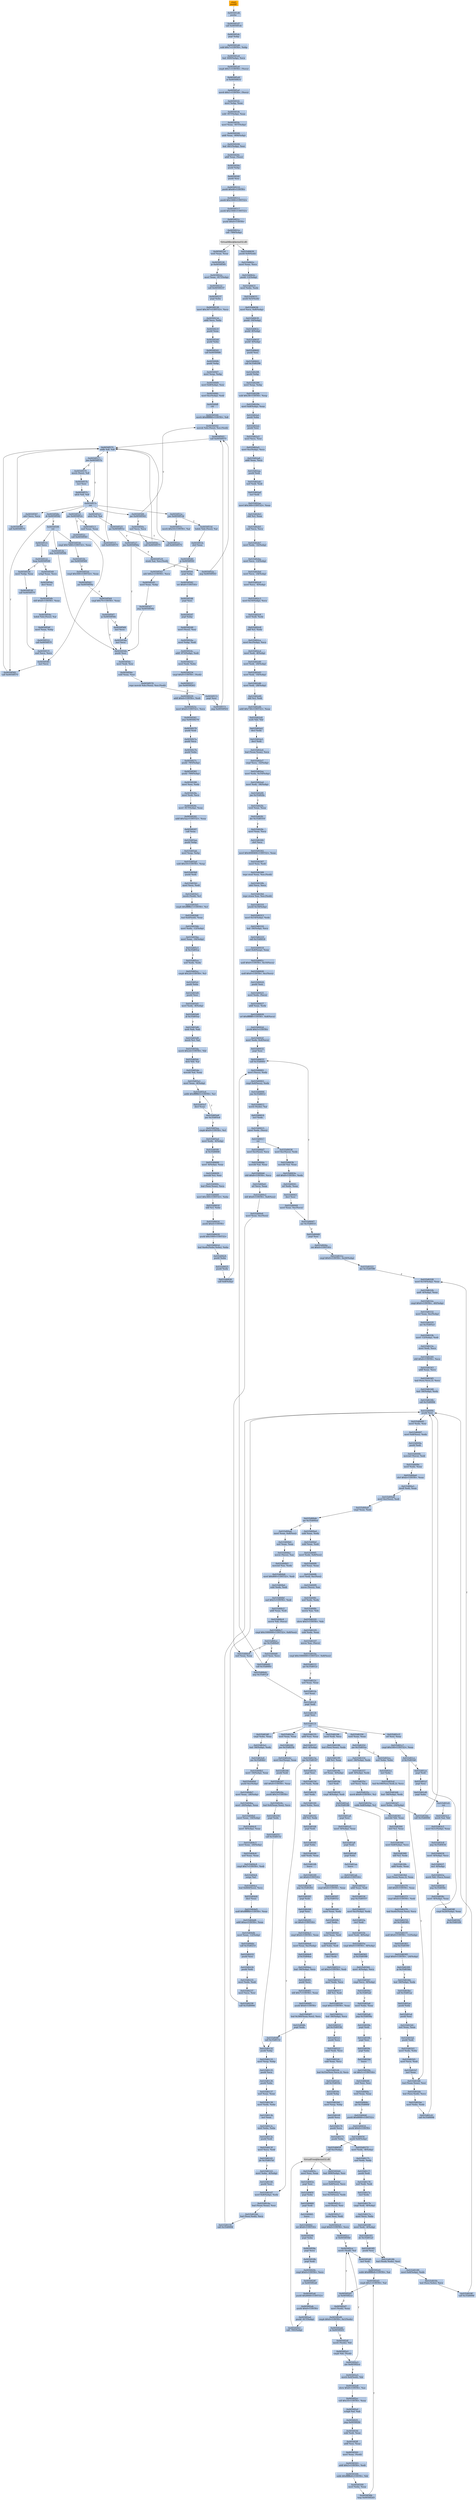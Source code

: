 digraph G {
node[shape=rectangle,style=filled,fillcolor=lightsteelblue,color=lightsteelblue]
bgcolor="transparent"
a0x0050f1d5pushfl_[label="start\npushfl ",color="lightgrey",fillcolor="orange"];
a0x0050f1d6pusha_[label="0x0050f1d6\npusha "];
a0x0050f1d7call_0x0050f1dc[label="0x0050f1d7\ncall 0x0050f1dc"];
a0x0050f1dcpopl_ebp[label="0x0050f1dc\npopl %ebp"];
a0x0050f1ddsubl_0x7UINT8_ebp[label="0x0050f1dd\nsubl $0x7<UINT8>, %ebp"];
a0x0050f1e0leal__849ebp__ecx[label="0x0050f1e0\nleal -849(%ebp), %ecx"];
a0x0050f1e6cmpb_0x1UINT8_ecx_[label="0x0050f1e6\ncmpb $0x1<UINT8>, (%ecx)"];
a0x0050f1e9je_0x0050f431[label="0x0050f1e9\nje 0x0050f431"];
a0x0050f1efmovb_0x1UINT8_ecx_[label="0x0050f1ef\nmovb $0x1<UINT8>, (%ecx)"];
a0x0050f1f2movl_ebp_eax[label="0x0050f1f2\nmovl %ebp, %eax"];
a0x0050f1f4subl__957ebp__eax[label="0x0050f1f4\nsubl -957(%ebp), %eax"];
a0x0050f1famovl_eax__957ebp_[label="0x0050f1fa\nmovl %eax, -957(%ebp)"];
a0x0050f200addl_eax__909ebp_[label="0x0050f200\naddl %eax, -909(%ebp)"];
a0x0050f206leal__841ebp__esi[label="0x0050f206\nleal -841(%ebp), %esi"];
a0x0050f20caddl_eax_esi_[label="0x0050f20c\naddl %eax, (%esi)"];
a0x0050f20epushl_ebp[label="0x0050f20e\npushl %ebp"];
a0x0050f20fpushl_esi[label="0x0050f20f\npushl %esi"];
a0x0050f210pushl_0x40UINT8[label="0x0050f210\npushl $0x40<UINT8>"];
a0x0050f212pushl_0x1000UINT32[label="0x0050f212\npushl $0x1000<UINT32>"];
a0x0050f217pushl_0x1000UINT32[label="0x0050f217\npushl $0x1000<UINT32>"];
a0x0050f21cpushl_0x0UINT8[label="0x0050f21c\npushl $0x0<UINT8>"];
a0x0050f21ecall__789ebp_[label="0x0050f21e\ncall -789(%ebp)"];
VirtualAlloc_kernel32_dll[label="VirtualAlloc@kernel32.dll",color="lightgrey",fillcolor="lightgrey"];
a0x0050f224testl_eax_eax[label="0x0050f224\ntestl %eax, %eax"];
a0x0050f226je_0x0050f595[label="0x0050f226\nje 0x0050f595"];
a0x0050f22cmovl_eax__917ebp_[label="0x0050f22c\nmovl %eax, -917(%ebp)"];
a0x0050f232call_0x0050f237[label="0x0050f232\ncall 0x0050f237"];
a0x0050f237popl_ebx[label="0x0050f237\npopl %ebx"];
a0x0050f238movl_0x367UINT32_ecx[label="0x0050f238\nmovl $0x367<UINT32>, %ecx"];
a0x0050f23daddl_ecx_ebx[label="0x0050f23d\naddl %ecx, %ebx"];
a0x0050f23fpushl_eax[label="0x0050f23f\npushl %eax"];
a0x0050f240pushl_ebx[label="0x0050f240\npushl %ebx"];
a0x0050f241call_0x0050f4f6[label="0x0050f241\ncall 0x0050f4f6"];
a0x0050f4f6pushl_ebp[label="0x0050f4f6\npushl %ebp"];
a0x0050f4f7movl_esp_ebp[label="0x0050f4f7\nmovl %esp, %ebp"];
a0x0050f4f9movl_0x8ebp__esi[label="0x0050f4f9\nmovl 0x8(%ebp), %esi"];
a0x0050f4fcmovl_0xcebp__edi[label="0x0050f4fc\nmovl 0xc(%ebp), %edi"];
a0x0050f4ffcld_[label="0x0050f4ff\ncld "];
a0x0050f500movb_0xffffff80UINT8_dl[label="0x0050f500\nmovb $0xffffff80<UINT8>, %dl"];
a0x0050f502movsb_ds_esi__es_edi_[label="0x0050f502\nmovsb %ds:(%esi), %es:(%edi)"];
a0x0050f503call_0x0050f575[label="0x0050f503\ncall 0x0050f575"];
a0x0050f575addb_dl_dl[label="0x0050f575\naddb %dl, %dl"];
a0x0050f577jne_0x0050f57e[label="0x0050f577\njne 0x0050f57e"];
a0x0050f579movb_esi__dl[label="0x0050f579\nmovb (%esi), %dl"];
a0x0050f57bincl_esi[label="0x0050f57b\nincl %esi"];
a0x0050f57cadcb_dl_dl[label="0x0050f57c\nadcb %dl, %dl"];
a0x0050f57eret[label="0x0050f57e\nret"];
a0x0050f508jae_0x0050f502[label="0x0050f508\njae 0x0050f502"];
a0x0050f50axorl_ecx_ecx[label="0x0050f50a\nxorl %ecx, %ecx"];
a0x0050f50ccall_0x0050f575[label="0x0050f50c\ncall 0x0050f575"];
a0x0050f511jae_0x0050f52c[label="0x0050f511\njae 0x0050f52c"];
a0x0050f513xorl_eax_eax[label="0x0050f513\nxorl %eax, %eax"];
a0x0050f515call_0x0050f575[label="0x0050f515\ncall 0x0050f575"];
a0x0050f51ajae_0x0050f53d[label="0x0050f51a\njae 0x0050f53d"];
a0x0050f51cmovb_0x10UINT8_al[label="0x0050f51c\nmovb $0x10<UINT8>, %al"];
a0x0050f51ecall_0x0050f575[label="0x0050f51e\ncall 0x0050f575"];
a0x0050f523adcb_al_al[label="0x0050f523\nadcb %al, %al"];
a0x0050f525jae_0x0050f51e[label="0x0050f525\njae 0x0050f51e"];
a0x0050f527jne_0x0050f56a[label="0x0050f527\njne 0x0050f56a"];
a0x0050f529stosb_al_es_edi_[label="0x0050f529\nstosb %al, %es:(%edi)"];
a0x0050f52ajmp_0x0050f503[label="0x0050f52a\njmp 0x0050f503"];
a0x0050f53dlodsb_ds_esi__al[label="0x0050f53d\nlodsb %ds:(%esi), %al"];
a0x0050f53eshrl_eax[label="0x0050f53e\nshrl %eax"];
a0x0050f540je_0x0050f591[label="0x0050f540\nje 0x0050f591"];
a0x0050f542adcl_0x2UINT8_ecx[label="0x0050f542\nadcl $0x2<UINT8>, %ecx"];
a0x0050f545movl_eax_ebp[label="0x0050f545\nmovl %eax, %ebp"];
a0x0050f547jmp_0x0050f56b[label="0x0050f547\njmp 0x0050f56b"];
a0x0050f56bpushl_esi[label="0x0050f56b\npushl %esi"];
a0x0050f56cmovl_edi_esi[label="0x0050f56c\nmovl %edi, %esi"];
a0x0050f56esubl_eax_esi[label="0x0050f56e\nsubl %eax, %esi"];
a0x0050f570repz_movsb_ds_esi__es_edi_[label="0x0050f570\nrepz movsb %ds:(%esi), %es:(%edi)"];
a0x0050f572popl_esi[label="0x0050f572\npopl %esi"];
a0x0050f573jmp_0x0050f503[label="0x0050f573\njmp 0x0050f503"];
a0x0050f56aincl_ecx[label="0x0050f56a\nincl %ecx"];
a0x0050f52ccall_0x0050f581[label="0x0050f52c\ncall 0x0050f581"];
a0x0050f581incl_ecx[label="0x0050f581\nincl %ecx"];
a0x0050f582call_0x0050f575[label="0x0050f582\ncall 0x0050f575"];
a0x0050f587adcl_ecx_ecx[label="0x0050f587\nadcl %ecx, %ecx"];
a0x0050f589call_0x0050f575[label="0x0050f589\ncall 0x0050f575"];
a0x0050f58ejb_0x0050f582[label="0x0050f58e\njb 0x0050f582"];
a0x0050f590ret[label="0x0050f590\nret"];
a0x0050f531decl_ecx[label="0x0050f531\ndecl %ecx"];
a0x0050f532loop_0x0050f549[label="0x0050f532\nloop 0x0050f549"];
a0x0050f549xchgl_eax_ecx[label="0x0050f549\nxchgl %eax, %ecx"];
a0x0050f54adecl_eax[label="0x0050f54a\ndecl %eax"];
a0x0050f54bshll_0x8UINT8_eax[label="0x0050f54b\nshll $0x8<UINT8>, %eax"];
a0x0050f54elodsb_ds_esi__al[label="0x0050f54e\nlodsb %ds:(%esi), %al"];
a0x0050f54fmovl_eax_ebp[label="0x0050f54f\nmovl %eax, %ebp"];
a0x0050f551call_0x0050f57f[label="0x0050f551\ncall 0x0050f57f"];
a0x0050f57fxorl_ecx_ecx[label="0x0050f57f\nxorl %ecx, %ecx"];
a0x0050f556cmpl_0x7d00UINT32_eax[label="0x0050f556\ncmpl $0x7d00<UINT32>, %eax"];
a0x0050f55bjae_0x0050f569[label="0x0050f55b\njae 0x0050f569"];
a0x0050f55dcmpl_0x500UINT32_eax[label="0x0050f55d\ncmpl $0x500<UINT32>, %eax"];
a0x0050f562jae_0x0050f56a[label="0x0050f562\njae 0x0050f56a"];
a0x0050f564cmpl_0x7fUINT8_eax[label="0x0050f564\ncmpl $0x7f<UINT8>, %eax"];
a0x0050f567ja_0x0050f56b[label="0x0050f567\nja 0x0050f56b"];
a0x0050f569incl_ecx[label="0x0050f569\nincl %ecx"];
a0x0050f534movl_ebp_eax[label="0x0050f534\nmovl %ebp, %eax"];
a0x0050f536call_0x0050f57f[label="0x0050f536\ncall 0x0050f57f"];
a0x0050f53bjmp_0x0050f56b[label="0x0050f53b\njmp 0x0050f56b"];
a0x0050f591popl_ebp[label="0x0050f591\npopl %ebp"];
a0x0050f592ret_0x8UINT16[label="0x0050f592\nret $0x8<UINT16>"];
a0x0050f246popl_esi[label="0x0050f246\npopl %esi"];
a0x0050f247popl_ebp[label="0x0050f247\npopl %ebp"];
a0x0050f248movl_esi__esi[label="0x0050f248\nmovl (%esi), %esi"];
a0x0050f24amovl_ebp_edi[label="0x0050f24a\nmovl %ebp, %edi"];
a0x0050f24caddl__973ebp__edi[label="0x0050f24c\naddl -973(%ebp), %edi"];
a0x0050f252movl_edi_ebx[label="0x0050f252\nmovl %edi, %ebx"];
a0x0050f254cmpl_0x0UINT8_edi_[label="0x0050f254\ncmpl $0x0<UINT8>, (%edi)"];
a0x0050f257jne_0x0050f263[label="0x0050f257\njne 0x0050f263"];
a0x0050f259addl_0x4UINT8_edi[label="0x0050f259\naddl $0x4<UINT8>, %edi"];
a0x0050f25cmovl_0x0UINT32_ecx[label="0x0050f25c\nmovl $0x0<UINT32>, %ecx"];
a0x0050f261jmp_0x0050f279[label="0x0050f261\njmp 0x0050f279"];
a0x0050f279pushl_edi[label="0x0050f279\npushl %edi"];
a0x0050f27apushl_ecx[label="0x0050f27a\npushl %ecx"];
a0x0050f27bpushl_ebx[label="0x0050f27b\npushl %ebx"];
a0x0050f27cpushl__785ebp_[label="0x0050f27c\npushl -785(%ebp)"];
a0x0050f282pushl__789ebp_[label="0x0050f282\npushl -789(%ebp)"];
a0x0050f288movl_esi_edx[label="0x0050f288\nmovl %esi, %edx"];
a0x0050f28amovl_edi_ecx[label="0x0050f28a\nmovl %edi, %ecx"];
a0x0050f28cmovl__917ebp__eax[label="0x0050f28c\nmovl -917(%ebp), %eax"];
a0x0050f292addl_0x5aaUINT32_eax[label="0x0050f292\naddl $0x5aa<UINT32>, %eax"];
a0x0050f297call_eax[label="0x0050f297\ncall %eax"];
a0x035d05aapushl_ebp[label="0x035d05aa\npushl %ebp"];
a0x035d05abmovl_esp_ebp[label="0x035d05ab\nmovl %esp, %ebp"];
a0x035d05adsubl_0x10UINT8_esp[label="0x035d05ad\nsubl $0x10<UINT8>, %esp"];
a0x035d05b0pushl_edi[label="0x035d05b0\npushl %edi"];
a0x035d05b1movl_ecx_edi[label="0x035d05b1\nmovl %ecx, %edi"];
a0x035d05b3movb_edi__cl[label="0x035d05b3\nmovb (%edi), %cl"];
a0x035d05b5cmpb_0xffffffe1UINT8_cl[label="0x035d05b5\ncmpb $0xffffffe1<UINT8>, %cl"];
a0x035d05b8leal_0xdedi__eax[label="0x035d05b8\nleal 0xd(%edi), %eax"];
a0x035d05bbmovl_edx__12ebp_[label="0x035d05bb\nmovl %edx, -12(%ebp)"];
a0x035d05bemovl_eax__16ebp_[label="0x035d05be\nmovl %eax, -16(%ebp)"];
a0x035d05c1jb_0x35d05ca[label="0x035d05c1\njb 0x35d05ca"];
a0x035d05caxorl_edx_edx[label="0x035d05ca\nxorl %edx, %edx"];
a0x035d05cccmpb_0x2dUINT8_cl[label="0x035d05cc\ncmpb $0x2d<UINT8>, %cl"];
a0x035d05cfpushl_ebx[label="0x035d05cf\npushl %ebx"];
a0x035d05d0pushl_esi[label="0x035d05d0\npushl %esi"];
a0x035d05d1movl_edx__8ebp_[label="0x035d05d1\nmovl %edx, -8(%ebp)"];
a0x035d05d4jb_0x35d05ea[label="0x035d05d4\njb 0x35d05ea"];
a0x035d05d6xorb_ah_ah[label="0x035d05d6\nxorb %ah, %ah"];
a0x035d05d8movb_cl_al[label="0x035d05d8\nmovb %cl, %al"];
a0x035d05damovb_0x2dUINT8_bl[label="0x035d05da\nmovb $0x2d<UINT8>, %bl"];
a0x035d05dcdivb_bl_al[label="0x035d05dc\ndivb %bl, %al"];
a0x035d05demovzbl_al_eax[label="0x035d05de\nmovzbl %al, %eax"];
a0x035d05e1movl_eax__8ebp_[label="0x035d05e1\nmovl %eax, -8(%ebp)"];
a0x035d05e4addb_0xffffffd3UINT8_cl[label="0x035d05e4\naddb $0xffffffd3<UINT8>, %cl"];
a0x035d05e7decl_eax[label="0x035d05e7\ndecl %eax"];
a0x035d05e8jne_0x35d05e4[label="0x035d05e8\njne 0x35d05e4"];
a0x035d05eacmpb_0x9UINT8_cl[label="0x035d05ea\ncmpb $0x9<UINT8>, %cl"];
a0x035d05edmovl_edx__4ebp_[label="0x035d05ed\nmovl %edx, -4(%ebp)"];
a0x035d05f0jb_0x35d0606[label="0x035d05f0\njb 0x35d0606"];
a0x035d0606movl__4ebp__eax[label="0x035d0606\nmovl -4(%ebp), %eax"];
a0x035d0609movzbl_cl_esi[label="0x035d0609\nmovzbl %cl, %esi"];
a0x035d060cleal_esieax__ecx[label="0x035d060c\nleal (%esi,%eax), %ecx"];
a0x035d060fmovl_0x300UINT32_ebx[label="0x035d060f\nmovl $0x300<UINT32>, %ebx"];
a0x035d0614shll_cl_ebx[label="0x035d0614\nshll %cl, %ebx"];
a0x035d0616pushl_0x4UINT8[label="0x035d0616\npushl $0x4<UINT8>"];
a0x035d0618pushl_0x1000UINT32[label="0x035d0618\npushl $0x1000<UINT32>"];
a0x035d061dleal_0xe6cebxebx__ebx[label="0x035d061d\nleal 0xe6c(%ebx,%ebx), %ebx"];
a0x035d0624pushl_ebx[label="0x035d0624\npushl %ebx"];
a0x035d0625pushl_edx[label="0x035d0625\npushl %edx"];
a0x035d0626call_0x8ebp_[label="0x035d0626\ncall 0x8(%ebp)"];
a0x035d0629pushl_0x9edi_[label="0x035d0629\npushl 0x9(%edi)"];
a0x035d062cmovl_eax_ecx[label="0x035d062c\nmovl %eax, %ecx"];
a0x035d062epushl__12ebp_[label="0x035d062e\npushl -12(%ebp)"];
a0x035d0631movl_ebx_edx[label="0x035d0631\nmovl %ebx, %edx"];
a0x035d0633pushl_0x5edi_[label="0x035d0633\npushl 0x5(%edi)"];
a0x035d0636movl_ecx_0x8ebp_[label="0x035d0636\nmovl %ecx, 0x8(%ebp)"];
a0x035d0639pushl__16ebp_[label="0x035d0639\npushl -16(%ebp)"];
a0x035d063cpushl__8ebp_[label="0x035d063c\npushl -8(%ebp)"];
a0x035d063fpushl__4ebp_[label="0x035d063f\npushl -4(%ebp)"];
a0x035d0642pushl_esi[label="0x035d0642\npushl %esi"];
a0x035d0643call_0x35d0298[label="0x035d0643\ncall 0x35d0298"];
a0x035d0298pushl_ebp[label="0x035d0298\npushl %ebp"];
a0x035d0299movl_esp_ebp[label="0x035d0299\nmovl %esp, %ebp"];
a0x035d029bsubl_0x38UINT8_esp[label="0x035d029b\nsubl $0x38<UINT8>, %esp"];
a0x035d029emovl_0x8ebp__eax[label="0x035d029e\nmovl 0x8(%ebp), %eax"];
a0x035d02a1pushl_ebx[label="0x035d02a1\npushl %ebx"];
a0x035d02a2pushl_esi[label="0x035d02a2\npushl %esi"];
a0x035d02a3movl_ecx_esi[label="0x035d02a3\nmovl %ecx, %esi"];
a0x035d02a5movl_0xcebp__ecx[label="0x035d02a5\nmovl 0xc(%ebp), %ecx"];
a0x035d02a8addl_eax_ecx[label="0x035d02a8\naddl %eax, %ecx"];
a0x035d02aapushl_edi[label="0x035d02aa\npushl %edi"];
a0x035d02abxorl_edi_edi[label="0x035d02ab\nxorl %edi, %edi"];
a0x035d02adincl_edi[label="0x035d02ad\nincl %edi"];
a0x035d02aemovl_0x300UINT32_eax[label="0x035d02ae\nmovl $0x300<UINT32>, %eax"];
a0x035d02b3shll_cl_eax[label="0x035d02b3\nshll %cl, %eax"];
a0x035d02b5xorl_ecx_ecx[label="0x035d02b5\nxorl %ecx, %ecx"];
a0x035d02b7movl_edx__32ebp_[label="0x035d02b7\nmovl %edx, -32(%ebp)"];
a0x035d02bamovl_ecx__12ebp_[label="0x035d02ba\nmovl %ecx, -12(%ebp)"];
a0x035d02bdmovl_ecx__24ebp_[label="0x035d02bd\nmovl %ecx, -24(%ebp)"];
a0x035d02c0movl_ecx__4ebp_[label="0x035d02c0\nmovl %ecx, -4(%ebp)"];
a0x035d02c3movl_0x10ebp__ecx[label="0x035d02c3\nmovl 0x10(%ebp), %ecx"];
a0x035d02c6movl_edi_edx[label="0x035d02c6\nmovl %edi, %edx"];
a0x035d02c8shll_cl_edx[label="0x035d02c8\nshll %cl, %edx"];
a0x035d02camovl_0xcebp__ecx[label="0x035d02ca\nmovl 0xc(%ebp), %ecx"];
a0x035d02cdmovl_edi__8ebp_[label="0x035d02cd\nmovl %edi, -8(%ebp)"];
a0x035d02d0movl_edi__20ebp_[label="0x035d02d0\nmovl %edi, -20(%ebp)"];
a0x035d02d3movl_edi__16ebp_[label="0x035d02d3\nmovl %edi, -16(%ebp)"];
a0x035d02d6movl_edi__28ebp_[label="0x035d02d6\nmovl %edi, -28(%ebp)"];
a0x035d02d9shll_cl_edi[label="0x035d02d9\nshll %cl, %edi"];
a0x035d02dbaddl_0x736UINT32_eax[label="0x035d02db\naddl $0x736<UINT32>, %eax"];
a0x035d02e0xorb_bl_bl[label="0x035d02e0\nxorb %bl, %bl"];
a0x035d02e2decl_edx[label="0x035d02e2\ndecl %edx"];
a0x035d02e3decl_edi[label="0x035d02e3\ndecl %edi"];
a0x035d02e4leal_eaxeax__ecx[label="0x035d02e4\nleal (%eax,%eax), %ecx"];
a0x035d02e7cmpl_ecx__32ebp_[label="0x035d02e7\ncmpl %ecx, -32(%ebp)"];
a0x035d02eamovl_edx_0x10ebp_[label="0x035d02ea\nmovl %edx, 0x10(%ebp)"];
a0x035d02edmovl_edi__36ebp_[label="0x035d02ed\nmovl %edi, -36(%ebp)"];
a0x035d02f0jae_0x35d02fa[label="0x035d02f0\njae 0x35d02fa"];
a0x035d02fatestl_eax_eax[label="0x035d02fa\ntestl %eax, %eax"];
a0x035d02fcjbe_0x35d0310[label="0x035d02fc\njbe 0x35d0310"];
a0x035d02femovl_eax_ecx[label="0x035d02fe\nmovl %eax, %ecx"];
a0x035d0300shrl_ecx[label="0x035d0300\nshrl %ecx"];
a0x035d0302movl_0x4000400UINT32_eax[label="0x035d0302\nmovl $0x4000400<UINT32>, %eax"];
a0x035d0307movl_esi_edi[label="0x035d0307\nmovl %esi, %edi"];
a0x035d0309repz_stosl_eax_es_edi_[label="0x035d0309\nrepz stosl %eax, %es:(%edi)"];
a0x035d030badcl_ecx_ecx[label="0x035d030b\nadcl %ecx, %ecx"];
a0x035d030drepz_stosw_ax_es_edi_[label="0x035d030d\nrepz stosw %ax, %es:(%edi)"];
a0x035d0310pushl_0x18ebp_[label="0x035d0310\npushl 0x18(%ebp)"];
a0x035d0313movl_0x14ebp__edx[label="0x035d0313\nmovl 0x14(%ebp), %edx"];
a0x035d0316leal__56ebp__ecx[label="0x035d0316\nleal -56(%ebp), %ecx"];
a0x035d0319call_0x35d0018[label="0x035d0319\ncall 0x35d0018"];
a0x035d0018movl_0x4esp__eax[label="0x035d0018\nmovl 0x4(%esp), %eax"];
a0x035d001candl_0x0UINT8_0x10ecx_[label="0x035d001c\nandl $0x0<UINT8>, 0x10(%ecx)"];
a0x035d0020andl_0x0UINT8_0xcecx_[label="0x035d0020\nandl $0x0<UINT8>, 0xc(%ecx)"];
a0x035d0024pushl_esi[label="0x035d0024\npushl %esi"];
a0x035d0025movl_edx_ecx_[label="0x035d0025\nmovl %edx, (%ecx)"];
a0x035d0027addl_eax_edx[label="0x035d0027\naddl %eax, %edx"];
a0x035d0029orl_0xffffffffUINT8_0x8ecx_[label="0x035d0029\norl $0xffffffff<UINT8>, 0x8(%ecx)"];
a0x035d002dpushl_0x5UINT8[label="0x035d002d\npushl $0x5<UINT8>"];
a0x035d002fmovl_edx_0x4ecx_[label="0x035d002f\nmovl %edx, 0x4(%ecx)"];
a0x035d0032popl_esi[label="0x035d0032\npopl %esi"];
a0x035d0033call_0x35d0001[label="0x035d0033\ncall 0x35d0001"];
a0x035d0001movl_ecx__edx[label="0x035d0001\nmovl (%ecx), %edx"];
a0x035d0003cmpl_0x4ecx__edx[label="0x035d0003\ncmpl 0x4(%ecx), %edx"];
a0x035d0006jne_0x35d0012[label="0x035d0006\njne 0x35d0012"];
a0x035d0012movb_edx__al[label="0x035d0012\nmovb (%edx), %al"];
a0x035d0014incl_edx[label="0x035d0014\nincl %edx"];
a0x035d0015movl_edx_ecx_[label="0x035d0015\nmovl %edx, (%ecx)"];
a0x035d0017ret[label="0x035d0017\nret"];
a0x035d0038movl_0xcecx__edx[label="0x035d0038\nmovl 0xc(%ecx), %edx"];
a0x035d003bmovzbl_al_eax[label="0x035d003b\nmovzbl %al, %eax"];
a0x035d003eshll_0x8UINT8_edx[label="0x035d003e\nshll $0x8<UINT8>, %edx"];
a0x035d0041orl_edx_eax[label="0x035d0041\norl %edx, %eax"];
a0x035d0043decl_esi[label="0x035d0043\ndecl %esi"];
a0x035d0044movl_eax_0xcecx_[label="0x035d0044\nmovl %eax, 0xc(%ecx)"];
a0x035d0047jne_0x35d0033[label="0x035d0047\njne 0x35d0033"];
a0x035d0049popl_esi[label="0x035d0049\npopl %esi"];
a0x035d004aret_0x4UINT16[label="0x035d004a\nret $0x4<UINT16>"];
a0x035d031ecmpl_0x0UINT8_0x20ebp_[label="0x035d031e\ncmpl $0x0<UINT8>, 0x20(%ebp)"];
a0x035d0322jbe_0x35d0598[label="0x035d0322\njbe 0x35d0598"];
a0x035d0328movl_0x10ebp__eax[label="0x035d0328\nmovl 0x10(%ebp), %eax"];
a0x035d032bandl__4ebp__eax[label="0x035d032b\nandl -4(%ebp), %eax"];
a0x035d032ecmpl_0x0UINT8__40ebp_[label="0x035d032e\ncmpl $0x0<UINT8>, -40(%ebp)"];
a0x035d0332movl_eax_0xcebp_[label="0x035d0332\nmovl %eax, 0xc(%ebp)"];
a0x035d0335jne_0x35d05a1[label="0x035d0335\njne 0x35d05a1"];
a0x035d033bmovl__12ebp__edi[label="0x035d033b\nmovl -12(%ebp), %edi"];
a0x035d033emovl_edi_ecx[label="0x035d033e\nmovl %edi, %ecx"];
a0x035d0340shll_0x4UINT8_ecx[label="0x035d0340\nshll $0x4<UINT8>, %ecx"];
a0x035d0343addl_eax_ecx[label="0x035d0343\naddl %eax, %ecx"];
a0x035d0345leal_esiecx2__ecx[label="0x035d0345\nleal (%esi,%ecx,2), %ecx"];
a0x035d0348leal__56ebp__edx[label="0x035d0348\nleal -56(%ebp), %edx"];
a0x035d034bcall_0x35d0094[label="0x035d034b\ncall 0x35d0094"];
a0x035d0094pushl_esi[label="0x035d0094\npushl %esi"];
a0x035d0095movl_edx_esi[label="0x035d0095\nmovl %edx, %esi"];
a0x035d0097movl_0x8esi__edx[label="0x035d0097\nmovl 0x8(%esi), %edx"];
a0x035d009apushl_edi[label="0x035d009a\npushl %edi"];
a0x035d009bmovzwl_ecx__edi[label="0x035d009b\nmovzwl (%ecx), %edi"];
a0x035d009emovl_edx_eax[label="0x035d009e\nmovl %edx, %eax"];
a0x035d00a0shrl_0xbUINT8_eax[label="0x035d00a0\nshrl $0xb<UINT8>, %eax"];
a0x035d00a3imull_edi_eax[label="0x035d00a3\nimull %edi, %eax"];
a0x035d00a6movl_0xcesi__edi[label="0x035d00a6\nmovl 0xc(%esi), %edi"];
a0x035d00a9cmpl_eax_edi[label="0x035d00a9\ncmpl %eax, %edi"];
a0x035d00abjae_0x35d00ed[label="0x035d00ab\njae 0x35d00ed"];
a0x035d00admovl_eax_0x8esi_[label="0x035d00ad\nmovl %eax, 0x8(%esi)"];
a0x035d00b0xorl_eax_eax[label="0x035d00b0\nxorl %eax, %eax"];
a0x035d00b2movw_ecx__ax[label="0x035d00b2\nmovw (%ecx), %ax"];
a0x035d00b5movzwl_ax_edx[label="0x035d00b5\nmovzwl %ax, %edx"];
a0x035d00b8movl_0x800UINT32_edi[label="0x035d00b8\nmovl $0x800<UINT32>, %edi"];
a0x035d00bdsubl_edx_edi[label="0x035d00bd\nsubl %edx, %edi"];
a0x035d00bfsarl_0x5UINT8_edi[label="0x035d00bf\nsarl $0x5<UINT8>, %edi"];
a0x035d00c2addl_eax_edi[label="0x035d00c2\naddl %eax, %edi"];
a0x035d00c4movw_di_ecx_[label="0x035d00c4\nmovw %di, (%ecx)"];
a0x035d00c7cmpl_0x1000000UINT32_0x8esi_[label="0x035d00c7\ncmpl $0x1000000<UINT32>, 0x8(%esi)"];
a0x035d00cejae_0x35d00e9[label="0x035d00ce\njae 0x35d00e9"];
a0x035d00e9xorl_eax_eax[label="0x035d00e9\nxorl %eax, %eax"];
a0x035d00ebjmp_0x35d012f[label="0x035d00eb\njmp 0x35d012f"];
a0x035d012fpopl_edi[label="0x035d012f\npopl %edi"];
a0x035d0130popl_esi[label="0x035d0130\npopl %esi"];
a0x035d0131ret[label="0x035d0131\nret"];
a0x035d0350testl_eax_eax[label="0x035d0350\ntestl %eax, %eax"];
a0x035d0352jne_0x35d03ca[label="0x035d0352\njne 0x35d03ca"];
a0x035d0354movl__36ebp__edx[label="0x035d0354\nmovl -36(%ebp), %edx"];
a0x035d0357andl__4ebp__edx[label="0x035d0357\nandl -4(%ebp), %edx"];
a0x035d035axorl_ecx_ecx[label="0x035d035a\nxorl %ecx, %ecx"];
a0x035d035cmovb_0x8UINT8_cl[label="0x035d035c\nmovb $0x8<UINT8>, %cl"];
a0x035d035esubb_0x8ebp__cl[label="0x035d035e\nsubb 0x8(%ebp), %cl"];
a0x035d0361movzbl_bl_eax[label="0x035d0361\nmovzbl %bl, %eax"];
a0x035d0364shrl_cl_eax[label="0x035d0364\nshrl %cl, %eax"];
a0x035d0366movl_0x8ebp__ecx[label="0x035d0366\nmovl 0x8(%ebp), %ecx"];
a0x035d0369shll_cl_edx[label="0x035d0369\nshll %cl, %edx"];
a0x035d036baddl_edx_eax[label="0x035d036b\naddl %edx, %eax"];
a0x035d036dleal_eaxeax2__eax[label="0x035d036d\nleal (%eax,%eax,2), %eax"];
a0x035d0370shll_0x9UINT8_eax[label="0x035d0370\nshll $0x9<UINT8>, %eax"];
a0x035d0373cmpl_0x4UINT8_edi[label="0x035d0373\ncmpl $0x4<UINT8>, %edi"];
a0x035d0376leal_0xe6ceaxesi__ecx[label="0x035d0376\nleal 0xe6c(%eax,%esi), %ecx"];
a0x035d037djnl_0x35d0385[label="0x035d037d\njnl 0x35d0385"];
a0x035d037fandl_0x0UINT8__12ebp_[label="0x035d037f\nandl $0x0<UINT8>, -12(%ebp)"];
a0x035d0383jmp_0x35d0395[label="0x035d0383\njmp 0x35d0395"];
a0x035d0395cmpl_0x0UINT8__24ebp_[label="0x035d0395\ncmpl $0x0<UINT8>, -24(%ebp)"];
a0x035d0399je_0x35d03bb[label="0x035d0399\nje 0x35d03bb"];
a0x035d03bbleal__56ebp__edx[label="0x035d03bb\nleal -56(%ebp), %edx"];
a0x035d03becall_0x35d01ae[label="0x035d03be\ncall 0x35d01ae"];
a0x035d01aepushl_ebx[label="0x035d01ae\npushl %ebx"];
a0x035d01afpushl_esi[label="0x035d01af\npushl %esi"];
a0x035d01b0xorl_eax_eax[label="0x035d01b0\nxorl %eax, %eax"];
a0x035d01b2pushl_edi[label="0x035d01b2\npushl %edi"];
a0x035d01b3movl_edx_ebx[label="0x035d01b3\nmovl %edx, %ebx"];
a0x035d01b5movl_ecx_edi[label="0x035d01b5\nmovl %ecx, %edi"];
a0x035d01b7incl_eax[label="0x035d01b7\nincl %eax"];
a0x035d01b8leal_eaxeax__esi[label="0x035d01b8\nleal (%eax,%eax), %esi"];
a0x035d01bbleal_esiedi__ecx[label="0x035d01bb\nleal (%esi,%edi), %ecx"];
a0x035d01bemovl_ebx_edx[label="0x035d01be\nmovl %ebx, %edx"];
a0x035d01c0call_0x35d0094[label="0x035d01c0\ncall 0x35d0094"];
a0x035d01c5orl_esi_eax[label="0x035d01c5\norl %esi, %eax"];
a0x035d01c7cmpl_0x100UINT32_eax[label="0x035d01c7\ncmpl $0x100<UINT32>, %eax"];
a0x035d01ccjl_0x35d01b8[label="0x035d01cc\njl 0x35d01b8"];
a0x035d00edsubl_eax_edx[label="0x035d00ed\nsubl %eax, %edx"];
a0x035d00efsubl_eax_edi[label="0x035d00ef\nsubl %eax, %edi"];
a0x035d00f1movl_edx_0x8esi_[label="0x035d00f1\nmovl %edx, 0x8(%esi)"];
a0x035d00f4xorl_eax_eax[label="0x035d00f4\nxorl %eax, %eax"];
a0x035d00f6movl_edi_0xcesi_[label="0x035d00f6\nmovl %edi, 0xc(%esi)"];
a0x035d00f9movw_ecx__ax[label="0x035d00f9\nmovw (%ecx), %ax"];
a0x035d00fcxorl_edx_edx[label="0x035d00fc\nxorl %edx, %edx"];
a0x035d00femovw_ax_dx[label="0x035d00fe\nmovw %ax, %dx"];
a0x035d0101shrw_0x5UINT8_dx[label="0x035d0101\nshrw $0x5<UINT8>, %dx"];
a0x035d0105subl_edx_eax[label="0x035d0105\nsubl %edx, %eax"];
a0x035d0107movw_ax_ecx_[label="0x035d0107\nmovw %ax, (%ecx)"];
a0x035d010acmpl_0x1000000UINT32_0x8esi_[label="0x035d010a\ncmpl $0x1000000<UINT32>, 0x8(%esi)"];
a0x035d0111jae_0x35d012c[label="0x035d0111\njae 0x35d012c"];
a0x035d012cxorl_eax_eax[label="0x035d012c\nxorl %eax, %eax"];
a0x035d012eincl_eax[label="0x035d012e\nincl %eax"];
a0x035d01cepopl_edi[label="0x035d01ce\npopl %edi"];
a0x035d01cfpopl_esi[label="0x035d01cf\npopl %esi"];
a0x035d01d0popl_ebx[label="0x035d01d0\npopl %ebx"];
a0x035d01d1ret[label="0x035d01d1\nret"];
a0x035d03c3movb_al_bl[label="0x035d03c3\nmovb %al, %bl"];
a0x035d03c5movl_0x1cebp__eax[label="0x035d03c5\nmovl 0x1c(%ebp), %eax"];
a0x035d03c8jmp_0x35d0434[label="0x035d03c8\njmp 0x35d0434"];
a0x035d0434movl__4ebp__ecx[label="0x035d0434\nmovl -4(%ebp), %ecx"];
a0x035d0437incl__4ebp_[label="0x035d0437\nincl -4(%ebp)"];
a0x035d043amovb_bl_ecxeax_[label="0x035d043a\nmovb %bl, (%ecx,%eax)"];
a0x035d043djmp_0x35d058c[label="0x035d043d\njmp 0x35d058c"];
a0x035d058cmovl__4ebp__eax[label="0x035d058c\nmovl -4(%ebp), %eax"];
a0x035d058fcmpl_0x20ebp__eax[label="0x035d058f\ncmpl 0x20(%ebp), %eax"];
a0x035d0592jb_0x35d0328[label="0x035d0592\njb 0x35d0328"];
a0x035d00d0movl_esi_ecx[label="0x035d00d0\nmovl %esi, %ecx"];
a0x035d00d2call_0x35d0001[label="0x035d00d2\ncall 0x35d0001"];
a0x035d00d7movl_0xcesi__ecx[label="0x035d00d7\nmovl 0xc(%esi), %ecx"];
a0x035d00damovzbl_al_eax[label="0x035d00da\nmovzbl %al, %eax"];
a0x035d00ddshll_0x8UINT8_ecx[label="0x035d00dd\nshll $0x8<UINT8>, %ecx"];
a0x035d00e0orl_ecx_eax[label="0x035d00e0\norl %ecx, %eax"];
a0x035d00e2shll_0x8UINT8_0x8esi_[label="0x035d00e2\nshll $0x8<UINT8>, 0x8(%esi)"];
a0x035d00e6movl_eax_0xcesi_[label="0x035d00e6\nmovl %eax, 0xc(%esi)"];
a0x035d03caxorl_ebx_ebx[label="0x035d03ca\nxorl %ebx, %ebx"];
a0x035d03ccincl_ebx[label="0x035d03cc\nincl %ebx"];
a0x035d03cdleal_0x180esiedi2__ecx[label="0x035d03cd\nleal 0x180(%esi,%edi,2), %ecx"];
a0x035d03d4leal__56ebp__edx[label="0x035d03d4\nleal -56(%ebp), %edx"];
a0x035d03d7movl_ebx__24ebp_[label="0x035d03d7\nmovl %ebx, -24(%ebp)"];
a0x035d03dacall_0x35d0094[label="0x035d03da\ncall 0x35d0094"];
a0x035d03dfcmpl_ebx_eax[label="0x035d03df\ncmpl %ebx, %eax"];
a0x035d03e1leal__56ebp__edx[label="0x035d03e1\nleal -56(%ebp), %edx"];
a0x035d03e4jne_0x35d04b1[label="0x035d03e4\njne 0x35d04b1"];
a0x035d04b1movl__16ebp__eax[label="0x035d04b1\nmovl -16(%ebp), %eax"];
a0x035d04b4pushl_0xcebp_[label="0x035d04b4\npushl 0xc(%ebp)"];
a0x035d04b7movl_eax__28ebp_[label="0x035d04b7\nmovl %eax, -28(%ebp)"];
a0x035d04bamovl__20ebp__eax[label="0x035d04ba\nmovl -20(%ebp), %eax"];
a0x035d04bdmovl_eax__16ebp_[label="0x035d04bd\nmovl %eax, -16(%ebp)"];
a0x035d04c0movl__8ebp__eax[label="0x035d04c0\nmovl -8(%ebp), %eax"];
a0x035d04c3movl_eax__20ebp_[label="0x035d04c3\nmovl %eax, -20(%ebp)"];
a0x035d04c6xorl_eax_eax[label="0x035d04c6\nxorl %eax, %eax"];
a0x035d04c8cmpl_0x7UINT8_edi[label="0x035d04c8\ncmpl $0x7<UINT8>, %edi"];
a0x035d04cbsetge_al[label="0x035d04cb\nsetge %al"];
a0x035d04celeal_0x664esi__ecx[label="0x035d04ce\nleal 0x664(%esi), %ecx"];
a0x035d04d4decl_eax[label="0x035d04d4\ndecl %eax"];
a0x035d04d5andl_0xfffffffdUINT8_eax[label="0x035d04d5\nandl $0xfffffffd<UINT8>, %eax"];
a0x035d04d8addl_0xaUINT8_eax[label="0x035d04d8\naddl $0xa<UINT8>, %eax"];
a0x035d04dbmovl_eax__12ebp_[label="0x035d04db\nmovl %eax, -12(%ebp)"];
a0x035d04decall_0x35d0233[label="0x035d04de\ncall 0x35d0233"];
a0x035d0233pushl_esi[label="0x035d0233\npushl %esi"];
a0x035d0234pushl_edi[label="0x035d0234\npushl %edi"];
a0x035d0235movl_edx_edi[label="0x035d0235\nmovl %edx, %edi"];
a0x035d0237movl_ecx_esi[label="0x035d0237\nmovl %ecx, %esi"];
a0x035d0239call_0x35d0094[label="0x035d0239\ncall 0x35d0094"];
a0x035d023etestl_eax_eax[label="0x035d023e\ntestl %eax, %eax"];
a0x035d0240jne_0x35d0258[label="0x035d0240\njne 0x35d0258"];
a0x035d0242movl_0xcesp__eax[label="0x035d0242\nmovl 0xc(%esp), %eax"];
a0x035d0246pushl_edi[label="0x035d0246\npushl %edi"];
a0x035d0247shll_0x4UINT8_eax[label="0x035d0247\nshll $0x4<UINT8>, %eax"];
a0x035d024apushl_0x3UINT8[label="0x035d024a\npushl $0x3<UINT8>"];
a0x035d024cleal_0x4eaxesi__ecx[label="0x035d024c\nleal 0x4(%eax,%esi), %ecx"];
a0x035d0250popl_edx[label="0x035d0250\npopl %edx"];
a0x035d0251call_0x35d0132[label="0x035d0251\ncall 0x35d0132"];
a0x035d0132pushl_ebp[label="0x035d0132\npushl %ebp"];
a0x035d0133movl_esp_ebp[label="0x035d0133\nmovl %esp, %ebp"];
a0x035d0135pushl_ecx[label="0x035d0135\npushl %ecx"];
a0x035d0136pushl_ebx[label="0x035d0136\npushl %ebx"];
a0x035d0137xorl_eax_eax[label="0x035d0137\nxorl %eax, %eax"];
a0x035d0139movl_edx_ebx[label="0x035d0139\nmovl %edx, %ebx"];
a0x035d013bincl_eax[label="0x035d013b\nincl %eax"];
a0x035d013ctestl_ebx_ebx[label="0x035d013c\ntestl %ebx, %ebx"];
a0x035d013epushl_edi[label="0x035d013e\npushl %edi"];
a0x035d013fmovl_ecx_edi[label="0x035d013f\nmovl %ecx, %edi"];
a0x035d0141jle_0x35d015d[label="0x035d0141\njle 0x35d015d"];
a0x035d0143movl_ebx__4ebp_[label="0x035d0143\nmovl %ebx, -4(%ebp)"];
a0x035d0146pushl_esi[label="0x035d0146\npushl %esi"];
a0x035d0147movl_0x8ebp__edx[label="0x035d0147\nmovl 0x8(%ebp), %edx"];
a0x035d014aleal_eaxeax__esi[label="0x035d014a\nleal (%eax,%eax), %esi"];
a0x035d014dleal_esiedi__ecx[label="0x035d014d\nleal (%esi,%edi), %ecx"];
a0x035d0150call_0x35d0094[label="0x035d0150\ncall 0x35d0094"];
a0x035d0155addl_esi_eax[label="0x035d0155\naddl %esi, %eax"];
a0x035d0157decl__4ebp_[label="0x035d0157\ndecl -4(%ebp)"];
a0x035d015ajne_0x35d0147[label="0x035d015a\njne 0x35d0147"];
a0x035d015cpopl_esi[label="0x035d015c\npopl %esi"];
a0x035d015dxorl_edx_edx[label="0x035d015d\nxorl %edx, %edx"];
a0x035d015fincl_edx[label="0x035d015f\nincl %edx"];
a0x035d0160movl_ebx_ecx[label="0x035d0160\nmovl %ebx, %ecx"];
a0x035d0162shll_cl_edx[label="0x035d0162\nshll %cl, %edx"];
a0x035d0164popl_edi[label="0x035d0164\npopl %edi"];
a0x035d0165popl_ebx[label="0x035d0165\npopl %ebx"];
a0x035d0166subl_edx_eax[label="0x035d0166\nsubl %edx, %eax"];
a0x035d0168leave_[label="0x035d0168\nleave "];
a0x035d0169ret_0x4UINT16[label="0x035d0169\nret $0x4<UINT16>"];
a0x035d0256jmp_0x35d0293[label="0x035d0256\njmp 0x35d0293"];
a0x035d0293popl_edi[label="0x035d0293\npopl %edi"];
a0x035d0294popl_esi[label="0x035d0294\npopl %esi"];
a0x035d0295ret_0x4UINT16[label="0x035d0295\nret $0x4<UINT16>"];
a0x035d04e3cmpl_0x4UINT8_eax[label="0x035d04e3\ncmpl $0x4<UINT8>, %eax"];
a0x035d04e6movl_eax_0xcebp_[label="0x035d04e6\nmovl %eax, 0xc(%ebp)"];
a0x035d04e9jl_0x35d04ee[label="0x035d04e9\njl 0x35d04ee"];
a0x035d04eeleal__56ebp__ecx[label="0x035d04ee\nleal -56(%ebp), %ecx"];
a0x035d04f1pushl_ecx[label="0x035d04f1\npushl %ecx"];
a0x035d04f2shll_0x7UINT8_eax[label="0x035d04f2\nshll $0x7<UINT8>, %eax"];
a0x035d04f5pushl_0x6UINT8[label="0x035d04f5\npushl $0x6<UINT8>"];
a0x035d04f7leal_0x360eaxesi__ecx[label="0x035d04f7\nleal 0x360(%eax,%esi), %ecx"];
a0x035d04fepopl_edx[label="0x035d04fe\npopl %edx"];
a0x035d04ffcall_0x35d0132[label="0x035d04ff\ncall 0x35d0132"];
a0x035d0504cmpl_0x4UINT8_eax[label="0x035d0504\ncmpl $0x4<UINT8>, %eax"];
a0x035d0507jl_0x35d0552[label="0x035d0507\njl 0x35d0552"];
a0x035d0509movl_eax_edx[label="0x035d0509\nmovl %eax, %edx"];
a0x035d050bsarl_edx[label="0x035d050b\nsarl %edx"];
a0x035d050dmovl_eax_edi[label="0x035d050d\nmovl %eax, %edi"];
a0x035d050fandl_ebx_edi[label="0x035d050f\nandl %ebx, %edi"];
a0x035d0511decl_edx[label="0x035d0511\ndecl %edx"];
a0x035d0512orl_0x2UINT8_edi[label="0x035d0512\norl $0x2<UINT8>, %edi"];
a0x035d0515movl_edx_ecx[label="0x035d0515\nmovl %edx, %ecx"];
a0x035d0517shll_cl_edi[label="0x035d0517\nshll %cl, %edi"];
a0x035d0519cmpl_0xeUINT8_eax[label="0x035d0519\ncmpl $0xe<UINT8>, %eax"];
a0x035d051cleal__56ebp__ecx[label="0x035d051c\nleal -56(%ebp), %ecx"];
a0x035d051fjnl_0x35d0536[label="0x035d051f\njnl 0x35d0536"];
a0x035d0521pushl_ecx[label="0x035d0521\npushl %ecx"];
a0x035d0522movl_edi_ecx[label="0x035d0522\nmovl %edi, %ecx"];
a0x035d0524subl_eax_ecx[label="0x035d0524\nsubl %eax, %ecx"];
a0x035d0526leal_0x55eesiecx2__ecx[label="0x035d0526\nleal 0x55e(%esi,%ecx,2), %ecx"];
a0x035d052dcall_0x35d016c[label="0x035d052d\ncall 0x35d016c"];
a0x035d016cpushl_ebp[label="0x035d016c\npushl %ebp"];
a0x035d016dmovl_esp_ebp[label="0x035d016d\nmovl %esp, %ebp"];
a0x035d016fpushl_ecx[label="0x035d016f\npushl %ecx"];
a0x035d0170pushl_ecx[label="0x035d0170\npushl %ecx"];
a0x035d0171pushl_ebx[label="0x035d0171\npushl %ebx"];
a0x035d0172movl_edx__8ebp_[label="0x035d0172\nmovl %edx, -8(%ebp)"];
a0x035d0175xorl_edx_edx[label="0x035d0175\nxorl %edx, %edx"];
a0x035d0177pushl_edi[label="0x035d0177\npushl %edi"];
a0x035d0178xorl_edi_edi[label="0x035d0178\nxorl %edi, %edi"];
a0x035d017aincl_edx[label="0x035d017a\nincl %edx"];
a0x035d017bcmpl_edi__8ebp_[label="0x035d017b\ncmpl %edi, -8(%ebp)"];
a0x035d017emovl_ecx_ebx[label="0x035d017e\nmovl %ecx, %ebx"];
a0x035d0180movl_edi__4ebp_[label="0x035d0180\nmovl %edi, -4(%ebp)"];
a0x035d0183jle_0x35d01a5[label="0x035d0183\njle 0x35d01a5"];
a0x035d0185pushl_esi[label="0x035d0185\npushl %esi"];
a0x035d0186leal_edxedx__esi[label="0x035d0186\nleal (%edx,%edx), %esi"];
a0x035d0189movl_0x8ebp__edx[label="0x035d0189\nmovl 0x8(%ebp), %edx"];
a0x035d018cleal_esiebx__ecx[label="0x035d018c\nleal (%esi,%ebx), %ecx"];
a0x035d018fcall_0x35d0094[label="0x035d018f\ncall 0x35d0094"];
a0x035d0194movl_edi_ecx[label="0x035d0194\nmovl %edi, %ecx"];
a0x035d0196leal_esieax__edx[label="0x035d0196\nleal (%esi,%eax), %edx"];
a0x035d0199shll_cl_eax[label="0x035d0199\nshll %cl, %eax"];
a0x035d019borl_eax__4ebp_[label="0x035d019b\norl %eax, -4(%ebp)"];
a0x035d019eincl_edi[label="0x035d019e\nincl %edi"];
a0x035d019fcmpl__8ebp__edi[label="0x035d019f\ncmpl -8(%ebp), %edi"];
a0x035d01a2jl_0x35d0186[label="0x035d01a2\njl 0x35d0186"];
a0x035d01a4popl_esi[label="0x035d01a4\npopl %esi"];
a0x035d01a5movl__4ebp__eax[label="0x035d01a5\nmovl -4(%ebp), %eax"];
a0x035d01a8popl_edi[label="0x035d01a8\npopl %edi"];
a0x035d01a9popl_ebx[label="0x035d01a9\npopl %ebx"];
a0x035d01aaleave_[label="0x035d01aa\nleave "];
a0x035d01abret_0x4UINT16[label="0x035d01ab\nret $0x4<UINT16>"];
a0x035d0532addl_eax_edi[label="0x035d0532\naddl %eax, %edi"];
a0x035d0534jmp_0x35d0557[label="0x035d0534\njmp 0x35d0557"];
a0x035d0557movl_0xcebp__edx[label="0x035d0557\nmovl 0xc(%ebp), %edx"];
a0x035d055aincl_edi[label="0x035d055a\nincl %edi"];
a0x035d055bmovl_edi__8ebp_[label="0x035d055b\nmovl %edi, -8(%ebp)"];
a0x035d055ecmpl_0x0UINT8__8ebp_[label="0x035d055e\ncmpl $0x0<UINT8>, -8(%ebp)"];
a0x035d0562je_0x35d0598[label="0x035d0562\nje 0x35d0598"];
a0x035d0564movl__4ebp__ecx[label="0x035d0564\nmovl -4(%ebp), %ecx"];
a0x035d0567cmpl_ecx__8ebp_[label="0x035d0567\ncmpl %ecx, -8(%ebp)"];
a0x035d056aja_0x35d05a6[label="0x035d056a\nja 0x35d05a6"];
a0x035d05a6movl_ebx_eax[label="0x035d05a6\nmovl %ebx, %eax"];
a0x035d05a8jmp_0x35d059a[label="0x035d05a8\njmp 0x35d059a"];
a0x035d059apopl_edi[label="0x035d059a\npopl %edi"];
a0x035d059bpopl_esi[label="0x035d059b\npopl %esi"];
a0x035d059cpopl_ebx[label="0x035d059c\npopl %ebx"];
a0x035d059dleave_[label="0x035d059d\nleave "];
a0x035d059eret_0x1cUINT16[label="0x035d059e\nret $0x1c<UINT16>"];
a0x035d0648xorl_esi_esi[label="0x035d0648\nxorl %esi, %esi"];
a0x035d064atestl_eax_eax[label="0x035d064a\ntestl %eax, %eax"];
a0x035d064cjne_0x35d064f[label="0x035d064c\njne 0x35d064f"];
a0x035d064fpushl_0x8000UINT32[label="0x035d064f\npushl $0x8000<UINT32>"];
a0x035d0654pushl_0x0UINT8[label="0x035d0654\npushl $0x0<UINT8>"];
a0x035d0656pushl_0x8ebp_[label="0x035d0656\npushl 0x8(%ebp)"];
a0x035d0659call_0xcebp_[label="0x035d0659\ncall 0xc(%ebp)"];
VirtualFree_kernel32_dll[label="VirtualFree@kernel32.dll",color="lightgrey",fillcolor="lightgrey"];
a0x035d065cmovl_esi_eax[label="0x035d065c\nmovl %esi, %eax"];
a0x035d065epopl_esi[label="0x035d065e\npopl %esi"];
a0x035d065fpopl_ebx[label="0x035d065f\npopl %ebx"];
a0x035d0660popl_edi[label="0x035d0660\npopl %edi"];
a0x035d0661leave_[label="0x035d0661\nleave "];
a0x035d0662ret_0x8UINT16[label="0x035d0662\nret $0x8<UINT16>"];
a0x0050f299popl_ebx[label="0x0050f299\npopl %ebx"];
a0x0050f29apopl_ecx[label="0x0050f29a\npopl %ecx"];
a0x0050f29bpopl_edi[label="0x0050f29b\npopl %edi"];
a0x0050f29ccmpl_0x0UINT8_ecx[label="0x0050f29c\ncmpl $0x0<UINT8>, %ecx"];
a0x0050f29fje_0x0050f2a6[label="0x0050f29f\nje 0x0050f2a6"];
a0x0050f2a6pushl_0x8000UINT32[label="0x0050f2a6\npushl $0x8000<UINT32>"];
a0x0050f2abpushl_0x0UINT8[label="0x0050f2ab\npushl $0x0<UINT8>"];
a0x0050f2adpushl__917ebp_[label="0x0050f2ad\npushl -917(%ebp)"];
a0x0050f2b3call__785ebp_[label="0x0050f2b3\ncall -785(%ebp)"];
a0x0050f2b9leal__909ebp__esi[label="0x0050f2b9\nleal -909(%ebp), %esi"];
a0x0050f2bfmovl_0x8esi__ecx[label="0x0050f2bf\nmovl 0x8(%esi), %ecx"];
a0x0050f2c2leal_0x10esi__edx[label="0x0050f2c2\nleal 0x10(%esi), %edx"];
a0x0050f2c5movl_esi__esi[label="0x0050f2c5\nmovl (%esi), %esi"];
a0x0050f2c7movl_esi_edi[label="0x0050f2c7\nmovl %esi, %edi"];
a0x0050f2c9cmpl_0x0UINT8_ecx[label="0x0050f2c9\ncmpl $0x0<UINT8>, %ecx"];
a0x0050f2ccje_0x0050f30d[label="0x0050f2cc\nje 0x0050f30d"];
a0x0050f2cemovb_edi__al[label="0x0050f2ce\nmovb (%edi), %al"];
a0x0050f2d0incl_edi[label="0x0050f2d0\nincl %edi"];
a0x0050f2d1subb_0xffffffe8UINT8_al[label="0x0050f2d1\nsubb $0xffffffe8<UINT8>, %al"];
a0x0050f2d3cmpb_0x1UINT8_al[label="0x0050f2d3\ncmpb $0x1<UINT8>, %al"];
a0x0050f2d5ja_0x0050f2ce[label="0x0050f2d5\nja 0x0050f2ce"];
a0x0050f2d7movl_edi__eax[label="0x0050f2d7\nmovl (%edi), %eax"];
a0x0050f2d9cmpb_0x0UINT8_0x1edx_[label="0x0050f2d9\ncmpb $0x0<UINT8>, 0x1(%edx)"];
a0x0050f2ddje_0x0050f2f3[label="0x0050f2dd\nje 0x0050f2f3"];
a0x0050f2dfmovb_edx__bl[label="0x0050f2df\nmovb (%edx), %bl"];
a0x0050f2e1cmpb_bl_edi_[label="0x0050f2e1\ncmpb %bl, (%edi)"];
a0x0050f2e3jne_0x0050f2ce[label="0x0050f2e3\njne 0x0050f2ce"];
a0x0050f2e5movb_0x4edi__bl[label="0x0050f2e5\nmovb 0x4(%edi), %bl"];
a0x0050f2e8shrw_0x8UINT8_ax[label="0x0050f2e8\nshrw $0x8<UINT8>, %ax"];
a0x0050f2ecroll_0x10UINT8_eax[label="0x0050f2ec\nroll $0x10<UINT8>, %eax"];
a0x0050f2efxchgb_al_ah[label="0x0050f2ef\nxchgb %al, %ah"];
a0x0050f2f1jmp_0x0050f2fd[label="0x0050f2f1\njmp 0x0050f2fd"];
a0x0050f2fdsubl_edi_eax[label="0x0050f2fd\nsubl %edi, %eax"];
a0x0050f2ffaddl_esi_eax[label="0x0050f2ff\naddl %esi, %eax"];
a0x0050f301movl_eax_edi_[label="0x0050f301\nmovl %eax, (%edi)"];
a0x0050f303addl_0x5UINT8_edi[label="0x0050f303\naddl $0x5<UINT8>, %edi"];
a0x0050f306subb_0xffffffe8UINT8_bl[label="0x0050f306\nsubb $0xffffffe8<UINT8>, %bl"];
a0x0050f309movl_ebx_eax[label="0x0050f309\nmovl %ebx, %eax"];
a0x0050f30bloop_0x0050f2d3[label="0x0050f30b\nloop 0x0050f2d3"];
a0x0050f1d5pushfl_ -> a0x0050f1d6pusha_ [color="#000000"];
a0x0050f1d6pusha_ -> a0x0050f1d7call_0x0050f1dc [color="#000000"];
a0x0050f1d7call_0x0050f1dc -> a0x0050f1dcpopl_ebp [color="#000000"];
a0x0050f1dcpopl_ebp -> a0x0050f1ddsubl_0x7UINT8_ebp [color="#000000"];
a0x0050f1ddsubl_0x7UINT8_ebp -> a0x0050f1e0leal__849ebp__ecx [color="#000000"];
a0x0050f1e0leal__849ebp__ecx -> a0x0050f1e6cmpb_0x1UINT8_ecx_ [color="#000000"];
a0x0050f1e6cmpb_0x1UINT8_ecx_ -> a0x0050f1e9je_0x0050f431 [color="#000000"];
a0x0050f1e9je_0x0050f431 -> a0x0050f1efmovb_0x1UINT8_ecx_ [color="#000000",label="F"];
a0x0050f1efmovb_0x1UINT8_ecx_ -> a0x0050f1f2movl_ebp_eax [color="#000000"];
a0x0050f1f2movl_ebp_eax -> a0x0050f1f4subl__957ebp__eax [color="#000000"];
a0x0050f1f4subl__957ebp__eax -> a0x0050f1famovl_eax__957ebp_ [color="#000000"];
a0x0050f1famovl_eax__957ebp_ -> a0x0050f200addl_eax__909ebp_ [color="#000000"];
a0x0050f200addl_eax__909ebp_ -> a0x0050f206leal__841ebp__esi [color="#000000"];
a0x0050f206leal__841ebp__esi -> a0x0050f20caddl_eax_esi_ [color="#000000"];
a0x0050f20caddl_eax_esi_ -> a0x0050f20epushl_ebp [color="#000000"];
a0x0050f20epushl_ebp -> a0x0050f20fpushl_esi [color="#000000"];
a0x0050f20fpushl_esi -> a0x0050f210pushl_0x40UINT8 [color="#000000"];
a0x0050f210pushl_0x40UINT8 -> a0x0050f212pushl_0x1000UINT32 [color="#000000"];
a0x0050f212pushl_0x1000UINT32 -> a0x0050f217pushl_0x1000UINT32 [color="#000000"];
a0x0050f217pushl_0x1000UINT32 -> a0x0050f21cpushl_0x0UINT8 [color="#000000"];
a0x0050f21cpushl_0x0UINT8 -> a0x0050f21ecall__789ebp_ [color="#000000"];
a0x0050f21ecall__789ebp_ -> VirtualAlloc_kernel32_dll [color="#000000"];
VirtualAlloc_kernel32_dll -> a0x0050f224testl_eax_eax [color="#000000"];
a0x0050f224testl_eax_eax -> a0x0050f226je_0x0050f595 [color="#000000"];
a0x0050f226je_0x0050f595 -> a0x0050f22cmovl_eax__917ebp_ [color="#000000",label="F"];
a0x0050f22cmovl_eax__917ebp_ -> a0x0050f232call_0x0050f237 [color="#000000"];
a0x0050f232call_0x0050f237 -> a0x0050f237popl_ebx [color="#000000"];
a0x0050f237popl_ebx -> a0x0050f238movl_0x367UINT32_ecx [color="#000000"];
a0x0050f238movl_0x367UINT32_ecx -> a0x0050f23daddl_ecx_ebx [color="#000000"];
a0x0050f23daddl_ecx_ebx -> a0x0050f23fpushl_eax [color="#000000"];
a0x0050f23fpushl_eax -> a0x0050f240pushl_ebx [color="#000000"];
a0x0050f240pushl_ebx -> a0x0050f241call_0x0050f4f6 [color="#000000"];
a0x0050f241call_0x0050f4f6 -> a0x0050f4f6pushl_ebp [color="#000000"];
a0x0050f4f6pushl_ebp -> a0x0050f4f7movl_esp_ebp [color="#000000"];
a0x0050f4f7movl_esp_ebp -> a0x0050f4f9movl_0x8ebp__esi [color="#000000"];
a0x0050f4f9movl_0x8ebp__esi -> a0x0050f4fcmovl_0xcebp__edi [color="#000000"];
a0x0050f4fcmovl_0xcebp__edi -> a0x0050f4ffcld_ [color="#000000"];
a0x0050f4ffcld_ -> a0x0050f500movb_0xffffff80UINT8_dl [color="#000000"];
a0x0050f500movb_0xffffff80UINT8_dl -> a0x0050f502movsb_ds_esi__es_edi_ [color="#000000"];
a0x0050f502movsb_ds_esi__es_edi_ -> a0x0050f503call_0x0050f575 [color="#000000"];
a0x0050f503call_0x0050f575 -> a0x0050f575addb_dl_dl [color="#000000"];
a0x0050f575addb_dl_dl -> a0x0050f577jne_0x0050f57e [color="#000000"];
a0x0050f577jne_0x0050f57e -> a0x0050f579movb_esi__dl [color="#000000",label="F"];
a0x0050f579movb_esi__dl -> a0x0050f57bincl_esi [color="#000000"];
a0x0050f57bincl_esi -> a0x0050f57cadcb_dl_dl [color="#000000"];
a0x0050f57cadcb_dl_dl -> a0x0050f57eret [color="#000000"];
a0x0050f57eret -> a0x0050f508jae_0x0050f502 [color="#000000"];
a0x0050f508jae_0x0050f502 -> a0x0050f502movsb_ds_esi__es_edi_ [color="#000000",label="T"];
a0x0050f577jne_0x0050f57e -> a0x0050f57eret [color="#000000",label="T"];
a0x0050f508jae_0x0050f502 -> a0x0050f50axorl_ecx_ecx [color="#000000",label="F"];
a0x0050f50axorl_ecx_ecx -> a0x0050f50ccall_0x0050f575 [color="#000000"];
a0x0050f50ccall_0x0050f575 -> a0x0050f575addb_dl_dl [color="#000000"];
a0x0050f57eret -> a0x0050f511jae_0x0050f52c [color="#000000"];
a0x0050f511jae_0x0050f52c -> a0x0050f513xorl_eax_eax [color="#000000",label="F"];
a0x0050f513xorl_eax_eax -> a0x0050f515call_0x0050f575 [color="#000000"];
a0x0050f515call_0x0050f575 -> a0x0050f575addb_dl_dl [color="#000000"];
a0x0050f57eret -> a0x0050f51ajae_0x0050f53d [color="#000000"];
a0x0050f51ajae_0x0050f53d -> a0x0050f51cmovb_0x10UINT8_al [color="#000000",label="F"];
a0x0050f51cmovb_0x10UINT8_al -> a0x0050f51ecall_0x0050f575 [color="#000000"];
a0x0050f51ecall_0x0050f575 -> a0x0050f575addb_dl_dl [color="#000000"];
a0x0050f57eret -> a0x0050f523adcb_al_al [color="#000000"];
a0x0050f523adcb_al_al -> a0x0050f525jae_0x0050f51e [color="#000000"];
a0x0050f525jae_0x0050f51e -> a0x0050f51ecall_0x0050f575 [color="#000000",label="T"];
a0x0050f525jae_0x0050f51e -> a0x0050f527jne_0x0050f56a [color="#000000",label="F"];
a0x0050f527jne_0x0050f56a -> a0x0050f529stosb_al_es_edi_ [color="#000000",label="F"];
a0x0050f529stosb_al_es_edi_ -> a0x0050f52ajmp_0x0050f503 [color="#000000"];
a0x0050f52ajmp_0x0050f503 -> a0x0050f503call_0x0050f575 [color="#000000"];
a0x0050f51ajae_0x0050f53d -> a0x0050f53dlodsb_ds_esi__al [color="#000000",label="T"];
a0x0050f53dlodsb_ds_esi__al -> a0x0050f53eshrl_eax [color="#000000"];
a0x0050f53eshrl_eax -> a0x0050f540je_0x0050f591 [color="#000000"];
a0x0050f540je_0x0050f591 -> a0x0050f542adcl_0x2UINT8_ecx [color="#000000",label="F"];
a0x0050f542adcl_0x2UINT8_ecx -> a0x0050f545movl_eax_ebp [color="#000000"];
a0x0050f545movl_eax_ebp -> a0x0050f547jmp_0x0050f56b [color="#000000"];
a0x0050f547jmp_0x0050f56b -> a0x0050f56bpushl_esi [color="#000000"];
a0x0050f56bpushl_esi -> a0x0050f56cmovl_edi_esi [color="#000000"];
a0x0050f56cmovl_edi_esi -> a0x0050f56esubl_eax_esi [color="#000000"];
a0x0050f56esubl_eax_esi -> a0x0050f570repz_movsb_ds_esi__es_edi_ [color="#000000"];
a0x0050f570repz_movsb_ds_esi__es_edi_ -> a0x0050f572popl_esi [color="#000000"];
a0x0050f572popl_esi -> a0x0050f573jmp_0x0050f503 [color="#000000"];
a0x0050f573jmp_0x0050f503 -> a0x0050f503call_0x0050f575 [color="#000000"];
a0x0050f527jne_0x0050f56a -> a0x0050f56aincl_ecx [color="#000000",label="T"];
a0x0050f56aincl_ecx -> a0x0050f56bpushl_esi [color="#000000"];
a0x0050f511jae_0x0050f52c -> a0x0050f52ccall_0x0050f581 [color="#000000",label="T"];
a0x0050f52ccall_0x0050f581 -> a0x0050f581incl_ecx [color="#000000"];
a0x0050f581incl_ecx -> a0x0050f582call_0x0050f575 [color="#000000"];
a0x0050f582call_0x0050f575 -> a0x0050f575addb_dl_dl [color="#000000"];
a0x0050f57eret -> a0x0050f587adcl_ecx_ecx [color="#000000"];
a0x0050f587adcl_ecx_ecx -> a0x0050f589call_0x0050f575 [color="#000000"];
a0x0050f589call_0x0050f575 -> a0x0050f575addb_dl_dl [color="#000000"];
a0x0050f57eret -> a0x0050f58ejb_0x0050f582 [color="#000000"];
a0x0050f58ejb_0x0050f582 -> a0x0050f590ret [color="#000000",label="F"];
a0x0050f590ret -> a0x0050f531decl_ecx [color="#000000"];
a0x0050f531decl_ecx -> a0x0050f532loop_0x0050f549 [color="#000000"];
a0x0050f532loop_0x0050f549 -> a0x0050f549xchgl_eax_ecx [color="#000000",label="T"];
a0x0050f549xchgl_eax_ecx -> a0x0050f54adecl_eax [color="#000000"];
a0x0050f54adecl_eax -> a0x0050f54bshll_0x8UINT8_eax [color="#000000"];
a0x0050f54bshll_0x8UINT8_eax -> a0x0050f54elodsb_ds_esi__al [color="#000000"];
a0x0050f54elodsb_ds_esi__al -> a0x0050f54fmovl_eax_ebp [color="#000000"];
a0x0050f54fmovl_eax_ebp -> a0x0050f551call_0x0050f57f [color="#000000"];
a0x0050f551call_0x0050f57f -> a0x0050f57fxorl_ecx_ecx [color="#000000"];
a0x0050f57fxorl_ecx_ecx -> a0x0050f581incl_ecx [color="#000000"];
a0x0050f590ret -> a0x0050f556cmpl_0x7d00UINT32_eax [color="#000000"];
a0x0050f556cmpl_0x7d00UINT32_eax -> a0x0050f55bjae_0x0050f569 [color="#000000"];
a0x0050f55bjae_0x0050f569 -> a0x0050f55dcmpl_0x500UINT32_eax [color="#000000",label="F"];
a0x0050f55dcmpl_0x500UINT32_eax -> a0x0050f562jae_0x0050f56a [color="#000000"];
a0x0050f562jae_0x0050f56a -> a0x0050f564cmpl_0x7fUINT8_eax [color="#000000",label="F"];
a0x0050f564cmpl_0x7fUINT8_eax -> a0x0050f567ja_0x0050f56b [color="#000000"];
a0x0050f567ja_0x0050f56b -> a0x0050f569incl_ecx [color="#000000",label="F"];
a0x0050f569incl_ecx -> a0x0050f56aincl_ecx [color="#000000"];
a0x0050f532loop_0x0050f549 -> a0x0050f534movl_ebp_eax [color="#000000",label="F"];
a0x0050f534movl_ebp_eax -> a0x0050f536call_0x0050f57f [color="#000000"];
a0x0050f536call_0x0050f57f -> a0x0050f57fxorl_ecx_ecx [color="#000000"];
a0x0050f590ret -> a0x0050f53bjmp_0x0050f56b [color="#000000"];
a0x0050f53bjmp_0x0050f56b -> a0x0050f56bpushl_esi [color="#000000"];
a0x0050f58ejb_0x0050f582 -> a0x0050f582call_0x0050f575 [color="#000000",label="T"];
a0x0050f567ja_0x0050f56b -> a0x0050f56bpushl_esi [color="#000000",label="T"];
a0x0050f540je_0x0050f591 -> a0x0050f591popl_ebp [color="#000000",label="T"];
a0x0050f591popl_ebp -> a0x0050f592ret_0x8UINT16 [color="#000000"];
a0x0050f592ret_0x8UINT16 -> a0x0050f246popl_esi [color="#000000"];
a0x0050f246popl_esi -> a0x0050f247popl_ebp [color="#000000"];
a0x0050f247popl_ebp -> a0x0050f248movl_esi__esi [color="#000000"];
a0x0050f248movl_esi__esi -> a0x0050f24amovl_ebp_edi [color="#000000"];
a0x0050f24amovl_ebp_edi -> a0x0050f24caddl__973ebp__edi [color="#000000"];
a0x0050f24caddl__973ebp__edi -> a0x0050f252movl_edi_ebx [color="#000000"];
a0x0050f252movl_edi_ebx -> a0x0050f254cmpl_0x0UINT8_edi_ [color="#000000"];
a0x0050f254cmpl_0x0UINT8_edi_ -> a0x0050f257jne_0x0050f263 [color="#000000"];
a0x0050f257jne_0x0050f263 -> a0x0050f259addl_0x4UINT8_edi [color="#000000",label="F"];
a0x0050f259addl_0x4UINT8_edi -> a0x0050f25cmovl_0x0UINT32_ecx [color="#000000"];
a0x0050f25cmovl_0x0UINT32_ecx -> a0x0050f261jmp_0x0050f279 [color="#000000"];
a0x0050f261jmp_0x0050f279 -> a0x0050f279pushl_edi [color="#000000"];
a0x0050f279pushl_edi -> a0x0050f27apushl_ecx [color="#000000"];
a0x0050f27apushl_ecx -> a0x0050f27bpushl_ebx [color="#000000"];
a0x0050f27bpushl_ebx -> a0x0050f27cpushl__785ebp_ [color="#000000"];
a0x0050f27cpushl__785ebp_ -> a0x0050f282pushl__789ebp_ [color="#000000"];
a0x0050f282pushl__789ebp_ -> a0x0050f288movl_esi_edx [color="#000000"];
a0x0050f288movl_esi_edx -> a0x0050f28amovl_edi_ecx [color="#000000"];
a0x0050f28amovl_edi_ecx -> a0x0050f28cmovl__917ebp__eax [color="#000000"];
a0x0050f28cmovl__917ebp__eax -> a0x0050f292addl_0x5aaUINT32_eax [color="#000000"];
a0x0050f292addl_0x5aaUINT32_eax -> a0x0050f297call_eax [color="#000000"];
a0x0050f297call_eax -> a0x035d05aapushl_ebp [color="#000000"];
a0x035d05aapushl_ebp -> a0x035d05abmovl_esp_ebp [color="#000000"];
a0x035d05abmovl_esp_ebp -> a0x035d05adsubl_0x10UINT8_esp [color="#000000"];
a0x035d05adsubl_0x10UINT8_esp -> a0x035d05b0pushl_edi [color="#000000"];
a0x035d05b0pushl_edi -> a0x035d05b1movl_ecx_edi [color="#000000"];
a0x035d05b1movl_ecx_edi -> a0x035d05b3movb_edi__cl [color="#000000"];
a0x035d05b3movb_edi__cl -> a0x035d05b5cmpb_0xffffffe1UINT8_cl [color="#000000"];
a0x035d05b5cmpb_0xffffffe1UINT8_cl -> a0x035d05b8leal_0xdedi__eax [color="#000000"];
a0x035d05b8leal_0xdedi__eax -> a0x035d05bbmovl_edx__12ebp_ [color="#000000"];
a0x035d05bbmovl_edx__12ebp_ -> a0x035d05bemovl_eax__16ebp_ [color="#000000"];
a0x035d05bemovl_eax__16ebp_ -> a0x035d05c1jb_0x35d05ca [color="#000000"];
a0x035d05c1jb_0x35d05ca -> a0x035d05caxorl_edx_edx [color="#000000",label="T"];
a0x035d05caxorl_edx_edx -> a0x035d05cccmpb_0x2dUINT8_cl [color="#000000"];
a0x035d05cccmpb_0x2dUINT8_cl -> a0x035d05cfpushl_ebx [color="#000000"];
a0x035d05cfpushl_ebx -> a0x035d05d0pushl_esi [color="#000000"];
a0x035d05d0pushl_esi -> a0x035d05d1movl_edx__8ebp_ [color="#000000"];
a0x035d05d1movl_edx__8ebp_ -> a0x035d05d4jb_0x35d05ea [color="#000000"];
a0x035d05d4jb_0x35d05ea -> a0x035d05d6xorb_ah_ah [color="#000000",label="F"];
a0x035d05d6xorb_ah_ah -> a0x035d05d8movb_cl_al [color="#000000"];
a0x035d05d8movb_cl_al -> a0x035d05damovb_0x2dUINT8_bl [color="#000000"];
a0x035d05damovb_0x2dUINT8_bl -> a0x035d05dcdivb_bl_al [color="#000000"];
a0x035d05dcdivb_bl_al -> a0x035d05demovzbl_al_eax [color="#000000"];
a0x035d05demovzbl_al_eax -> a0x035d05e1movl_eax__8ebp_ [color="#000000"];
a0x035d05e1movl_eax__8ebp_ -> a0x035d05e4addb_0xffffffd3UINT8_cl [color="#000000"];
a0x035d05e4addb_0xffffffd3UINT8_cl -> a0x035d05e7decl_eax [color="#000000"];
a0x035d05e7decl_eax -> a0x035d05e8jne_0x35d05e4 [color="#000000"];
a0x035d05e8jne_0x35d05e4 -> a0x035d05e4addb_0xffffffd3UINT8_cl [color="#000000",label="T"];
a0x035d05e8jne_0x35d05e4 -> a0x035d05eacmpb_0x9UINT8_cl [color="#000000",label="F"];
a0x035d05eacmpb_0x9UINT8_cl -> a0x035d05edmovl_edx__4ebp_ [color="#000000"];
a0x035d05edmovl_edx__4ebp_ -> a0x035d05f0jb_0x35d0606 [color="#000000"];
a0x035d05f0jb_0x35d0606 -> a0x035d0606movl__4ebp__eax [color="#000000",label="T"];
a0x035d0606movl__4ebp__eax -> a0x035d0609movzbl_cl_esi [color="#000000"];
a0x035d0609movzbl_cl_esi -> a0x035d060cleal_esieax__ecx [color="#000000"];
a0x035d060cleal_esieax__ecx -> a0x035d060fmovl_0x300UINT32_ebx [color="#000000"];
a0x035d060fmovl_0x300UINT32_ebx -> a0x035d0614shll_cl_ebx [color="#000000"];
a0x035d0614shll_cl_ebx -> a0x035d0616pushl_0x4UINT8 [color="#000000"];
a0x035d0616pushl_0x4UINT8 -> a0x035d0618pushl_0x1000UINT32 [color="#000000"];
a0x035d0618pushl_0x1000UINT32 -> a0x035d061dleal_0xe6cebxebx__ebx [color="#000000"];
a0x035d061dleal_0xe6cebxebx__ebx -> a0x035d0624pushl_ebx [color="#000000"];
a0x035d0624pushl_ebx -> a0x035d0625pushl_edx [color="#000000"];
a0x035d0625pushl_edx -> a0x035d0626call_0x8ebp_ [color="#000000"];
a0x035d0626call_0x8ebp_ -> VirtualAlloc_kernel32_dll [color="#000000"];
VirtualAlloc_kernel32_dll -> a0x035d0629pushl_0x9edi_ [color="#000000"];
a0x035d0629pushl_0x9edi_ -> a0x035d062cmovl_eax_ecx [color="#000000"];
a0x035d062cmovl_eax_ecx -> a0x035d062epushl__12ebp_ [color="#000000"];
a0x035d062epushl__12ebp_ -> a0x035d0631movl_ebx_edx [color="#000000"];
a0x035d0631movl_ebx_edx -> a0x035d0633pushl_0x5edi_ [color="#000000"];
a0x035d0633pushl_0x5edi_ -> a0x035d0636movl_ecx_0x8ebp_ [color="#000000"];
a0x035d0636movl_ecx_0x8ebp_ -> a0x035d0639pushl__16ebp_ [color="#000000"];
a0x035d0639pushl__16ebp_ -> a0x035d063cpushl__8ebp_ [color="#000000"];
a0x035d063cpushl__8ebp_ -> a0x035d063fpushl__4ebp_ [color="#000000"];
a0x035d063fpushl__4ebp_ -> a0x035d0642pushl_esi [color="#000000"];
a0x035d0642pushl_esi -> a0x035d0643call_0x35d0298 [color="#000000"];
a0x035d0643call_0x35d0298 -> a0x035d0298pushl_ebp [color="#000000"];
a0x035d0298pushl_ebp -> a0x035d0299movl_esp_ebp [color="#000000"];
a0x035d0299movl_esp_ebp -> a0x035d029bsubl_0x38UINT8_esp [color="#000000"];
a0x035d029bsubl_0x38UINT8_esp -> a0x035d029emovl_0x8ebp__eax [color="#000000"];
a0x035d029emovl_0x8ebp__eax -> a0x035d02a1pushl_ebx [color="#000000"];
a0x035d02a1pushl_ebx -> a0x035d02a2pushl_esi [color="#000000"];
a0x035d02a2pushl_esi -> a0x035d02a3movl_ecx_esi [color="#000000"];
a0x035d02a3movl_ecx_esi -> a0x035d02a5movl_0xcebp__ecx [color="#000000"];
a0x035d02a5movl_0xcebp__ecx -> a0x035d02a8addl_eax_ecx [color="#000000"];
a0x035d02a8addl_eax_ecx -> a0x035d02aapushl_edi [color="#000000"];
a0x035d02aapushl_edi -> a0x035d02abxorl_edi_edi [color="#000000"];
a0x035d02abxorl_edi_edi -> a0x035d02adincl_edi [color="#000000"];
a0x035d02adincl_edi -> a0x035d02aemovl_0x300UINT32_eax [color="#000000"];
a0x035d02aemovl_0x300UINT32_eax -> a0x035d02b3shll_cl_eax [color="#000000"];
a0x035d02b3shll_cl_eax -> a0x035d02b5xorl_ecx_ecx [color="#000000"];
a0x035d02b5xorl_ecx_ecx -> a0x035d02b7movl_edx__32ebp_ [color="#000000"];
a0x035d02b7movl_edx__32ebp_ -> a0x035d02bamovl_ecx__12ebp_ [color="#000000"];
a0x035d02bamovl_ecx__12ebp_ -> a0x035d02bdmovl_ecx__24ebp_ [color="#000000"];
a0x035d02bdmovl_ecx__24ebp_ -> a0x035d02c0movl_ecx__4ebp_ [color="#000000"];
a0x035d02c0movl_ecx__4ebp_ -> a0x035d02c3movl_0x10ebp__ecx [color="#000000"];
a0x035d02c3movl_0x10ebp__ecx -> a0x035d02c6movl_edi_edx [color="#000000"];
a0x035d02c6movl_edi_edx -> a0x035d02c8shll_cl_edx [color="#000000"];
a0x035d02c8shll_cl_edx -> a0x035d02camovl_0xcebp__ecx [color="#000000"];
a0x035d02camovl_0xcebp__ecx -> a0x035d02cdmovl_edi__8ebp_ [color="#000000"];
a0x035d02cdmovl_edi__8ebp_ -> a0x035d02d0movl_edi__20ebp_ [color="#000000"];
a0x035d02d0movl_edi__20ebp_ -> a0x035d02d3movl_edi__16ebp_ [color="#000000"];
a0x035d02d3movl_edi__16ebp_ -> a0x035d02d6movl_edi__28ebp_ [color="#000000"];
a0x035d02d6movl_edi__28ebp_ -> a0x035d02d9shll_cl_edi [color="#000000"];
a0x035d02d9shll_cl_edi -> a0x035d02dbaddl_0x736UINT32_eax [color="#000000"];
a0x035d02dbaddl_0x736UINT32_eax -> a0x035d02e0xorb_bl_bl [color="#000000"];
a0x035d02e0xorb_bl_bl -> a0x035d02e2decl_edx [color="#000000"];
a0x035d02e2decl_edx -> a0x035d02e3decl_edi [color="#000000"];
a0x035d02e3decl_edi -> a0x035d02e4leal_eaxeax__ecx [color="#000000"];
a0x035d02e4leal_eaxeax__ecx -> a0x035d02e7cmpl_ecx__32ebp_ [color="#000000"];
a0x035d02e7cmpl_ecx__32ebp_ -> a0x035d02eamovl_edx_0x10ebp_ [color="#000000"];
a0x035d02eamovl_edx_0x10ebp_ -> a0x035d02edmovl_edi__36ebp_ [color="#000000"];
a0x035d02edmovl_edi__36ebp_ -> a0x035d02f0jae_0x35d02fa [color="#000000"];
a0x035d02f0jae_0x35d02fa -> a0x035d02fatestl_eax_eax [color="#000000",label="T"];
a0x035d02fatestl_eax_eax -> a0x035d02fcjbe_0x35d0310 [color="#000000"];
a0x035d02fcjbe_0x35d0310 -> a0x035d02femovl_eax_ecx [color="#000000",label="F"];
a0x035d02femovl_eax_ecx -> a0x035d0300shrl_ecx [color="#000000"];
a0x035d0300shrl_ecx -> a0x035d0302movl_0x4000400UINT32_eax [color="#000000"];
a0x035d0302movl_0x4000400UINT32_eax -> a0x035d0307movl_esi_edi [color="#000000"];
a0x035d0307movl_esi_edi -> a0x035d0309repz_stosl_eax_es_edi_ [color="#000000"];
a0x035d0309repz_stosl_eax_es_edi_ -> a0x035d030badcl_ecx_ecx [color="#000000"];
a0x035d030badcl_ecx_ecx -> a0x035d030drepz_stosw_ax_es_edi_ [color="#000000"];
a0x035d030drepz_stosw_ax_es_edi_ -> a0x035d0310pushl_0x18ebp_ [color="#000000"];
a0x035d0310pushl_0x18ebp_ -> a0x035d0313movl_0x14ebp__edx [color="#000000"];
a0x035d0313movl_0x14ebp__edx -> a0x035d0316leal__56ebp__ecx [color="#000000"];
a0x035d0316leal__56ebp__ecx -> a0x035d0319call_0x35d0018 [color="#000000"];
a0x035d0319call_0x35d0018 -> a0x035d0018movl_0x4esp__eax [color="#000000"];
a0x035d0018movl_0x4esp__eax -> a0x035d001candl_0x0UINT8_0x10ecx_ [color="#000000"];
a0x035d001candl_0x0UINT8_0x10ecx_ -> a0x035d0020andl_0x0UINT8_0xcecx_ [color="#000000"];
a0x035d0020andl_0x0UINT8_0xcecx_ -> a0x035d0024pushl_esi [color="#000000"];
a0x035d0024pushl_esi -> a0x035d0025movl_edx_ecx_ [color="#000000"];
a0x035d0025movl_edx_ecx_ -> a0x035d0027addl_eax_edx [color="#000000"];
a0x035d0027addl_eax_edx -> a0x035d0029orl_0xffffffffUINT8_0x8ecx_ [color="#000000"];
a0x035d0029orl_0xffffffffUINT8_0x8ecx_ -> a0x035d002dpushl_0x5UINT8 [color="#000000"];
a0x035d002dpushl_0x5UINT8 -> a0x035d002fmovl_edx_0x4ecx_ [color="#000000"];
a0x035d002fmovl_edx_0x4ecx_ -> a0x035d0032popl_esi [color="#000000"];
a0x035d0032popl_esi -> a0x035d0033call_0x35d0001 [color="#000000"];
a0x035d0033call_0x35d0001 -> a0x035d0001movl_ecx__edx [color="#000000"];
a0x035d0001movl_ecx__edx -> a0x035d0003cmpl_0x4ecx__edx [color="#000000"];
a0x035d0003cmpl_0x4ecx__edx -> a0x035d0006jne_0x35d0012 [color="#000000"];
a0x035d0006jne_0x35d0012 -> a0x035d0012movb_edx__al [color="#000000",label="T"];
a0x035d0012movb_edx__al -> a0x035d0014incl_edx [color="#000000"];
a0x035d0014incl_edx -> a0x035d0015movl_edx_ecx_ [color="#000000"];
a0x035d0015movl_edx_ecx_ -> a0x035d0017ret [color="#000000"];
a0x035d0017ret -> a0x035d0038movl_0xcecx__edx [color="#000000"];
a0x035d0038movl_0xcecx__edx -> a0x035d003bmovzbl_al_eax [color="#000000"];
a0x035d003bmovzbl_al_eax -> a0x035d003eshll_0x8UINT8_edx [color="#000000"];
a0x035d003eshll_0x8UINT8_edx -> a0x035d0041orl_edx_eax [color="#000000"];
a0x035d0041orl_edx_eax -> a0x035d0043decl_esi [color="#000000"];
a0x035d0043decl_esi -> a0x035d0044movl_eax_0xcecx_ [color="#000000"];
a0x035d0044movl_eax_0xcecx_ -> a0x035d0047jne_0x35d0033 [color="#000000"];
a0x035d0047jne_0x35d0033 -> a0x035d0033call_0x35d0001 [color="#000000",label="T"];
a0x035d0047jne_0x35d0033 -> a0x035d0049popl_esi [color="#000000",label="F"];
a0x035d0049popl_esi -> a0x035d004aret_0x4UINT16 [color="#000000"];
a0x035d004aret_0x4UINT16 -> a0x035d031ecmpl_0x0UINT8_0x20ebp_ [color="#000000"];
a0x035d031ecmpl_0x0UINT8_0x20ebp_ -> a0x035d0322jbe_0x35d0598 [color="#000000"];
a0x035d0322jbe_0x35d0598 -> a0x035d0328movl_0x10ebp__eax [color="#000000",label="F"];
a0x035d0328movl_0x10ebp__eax -> a0x035d032bandl__4ebp__eax [color="#000000"];
a0x035d032bandl__4ebp__eax -> a0x035d032ecmpl_0x0UINT8__40ebp_ [color="#000000"];
a0x035d032ecmpl_0x0UINT8__40ebp_ -> a0x035d0332movl_eax_0xcebp_ [color="#000000"];
a0x035d0332movl_eax_0xcebp_ -> a0x035d0335jne_0x35d05a1 [color="#000000"];
a0x035d0335jne_0x35d05a1 -> a0x035d033bmovl__12ebp__edi [color="#000000",label="F"];
a0x035d033bmovl__12ebp__edi -> a0x035d033emovl_edi_ecx [color="#000000"];
a0x035d033emovl_edi_ecx -> a0x035d0340shll_0x4UINT8_ecx [color="#000000"];
a0x035d0340shll_0x4UINT8_ecx -> a0x035d0343addl_eax_ecx [color="#000000"];
a0x035d0343addl_eax_ecx -> a0x035d0345leal_esiecx2__ecx [color="#000000"];
a0x035d0345leal_esiecx2__ecx -> a0x035d0348leal__56ebp__edx [color="#000000"];
a0x035d0348leal__56ebp__edx -> a0x035d034bcall_0x35d0094 [color="#000000"];
a0x035d034bcall_0x35d0094 -> a0x035d0094pushl_esi [color="#000000"];
a0x035d0094pushl_esi -> a0x035d0095movl_edx_esi [color="#000000"];
a0x035d0095movl_edx_esi -> a0x035d0097movl_0x8esi__edx [color="#000000"];
a0x035d0097movl_0x8esi__edx -> a0x035d009apushl_edi [color="#000000"];
a0x035d009apushl_edi -> a0x035d009bmovzwl_ecx__edi [color="#000000"];
a0x035d009bmovzwl_ecx__edi -> a0x035d009emovl_edx_eax [color="#000000"];
a0x035d009emovl_edx_eax -> a0x035d00a0shrl_0xbUINT8_eax [color="#000000"];
a0x035d00a0shrl_0xbUINT8_eax -> a0x035d00a3imull_edi_eax [color="#000000"];
a0x035d00a3imull_edi_eax -> a0x035d00a6movl_0xcesi__edi [color="#000000"];
a0x035d00a6movl_0xcesi__edi -> a0x035d00a9cmpl_eax_edi [color="#000000"];
a0x035d00a9cmpl_eax_edi -> a0x035d00abjae_0x35d00ed [color="#000000"];
a0x035d00abjae_0x35d00ed -> a0x035d00admovl_eax_0x8esi_ [color="#000000",label="F"];
a0x035d00admovl_eax_0x8esi_ -> a0x035d00b0xorl_eax_eax [color="#000000"];
a0x035d00b0xorl_eax_eax -> a0x035d00b2movw_ecx__ax [color="#000000"];
a0x035d00b2movw_ecx__ax -> a0x035d00b5movzwl_ax_edx [color="#000000"];
a0x035d00b5movzwl_ax_edx -> a0x035d00b8movl_0x800UINT32_edi [color="#000000"];
a0x035d00b8movl_0x800UINT32_edi -> a0x035d00bdsubl_edx_edi [color="#000000"];
a0x035d00bdsubl_edx_edi -> a0x035d00bfsarl_0x5UINT8_edi [color="#000000"];
a0x035d00bfsarl_0x5UINT8_edi -> a0x035d00c2addl_eax_edi [color="#000000"];
a0x035d00c2addl_eax_edi -> a0x035d00c4movw_di_ecx_ [color="#000000"];
a0x035d00c4movw_di_ecx_ -> a0x035d00c7cmpl_0x1000000UINT32_0x8esi_ [color="#000000"];
a0x035d00c7cmpl_0x1000000UINT32_0x8esi_ -> a0x035d00cejae_0x35d00e9 [color="#000000"];
a0x035d00cejae_0x35d00e9 -> a0x035d00e9xorl_eax_eax [color="#000000",label="T"];
a0x035d00e9xorl_eax_eax -> a0x035d00ebjmp_0x35d012f [color="#000000"];
a0x035d00ebjmp_0x35d012f -> a0x035d012fpopl_edi [color="#000000"];
a0x035d012fpopl_edi -> a0x035d0130popl_esi [color="#000000"];
a0x035d0130popl_esi -> a0x035d0131ret [color="#000000"];
a0x035d0131ret -> a0x035d0350testl_eax_eax [color="#000000"];
a0x035d0350testl_eax_eax -> a0x035d0352jne_0x35d03ca [color="#000000"];
a0x035d0352jne_0x35d03ca -> a0x035d0354movl__36ebp__edx [color="#000000",label="F"];
a0x035d0354movl__36ebp__edx -> a0x035d0357andl__4ebp__edx [color="#000000"];
a0x035d0357andl__4ebp__edx -> a0x035d035axorl_ecx_ecx [color="#000000"];
a0x035d035axorl_ecx_ecx -> a0x035d035cmovb_0x8UINT8_cl [color="#000000"];
a0x035d035cmovb_0x8UINT8_cl -> a0x035d035esubb_0x8ebp__cl [color="#000000"];
a0x035d035esubb_0x8ebp__cl -> a0x035d0361movzbl_bl_eax [color="#000000"];
a0x035d0361movzbl_bl_eax -> a0x035d0364shrl_cl_eax [color="#000000"];
a0x035d0364shrl_cl_eax -> a0x035d0366movl_0x8ebp__ecx [color="#000000"];
a0x035d0366movl_0x8ebp__ecx -> a0x035d0369shll_cl_edx [color="#000000"];
a0x035d0369shll_cl_edx -> a0x035d036baddl_edx_eax [color="#000000"];
a0x035d036baddl_edx_eax -> a0x035d036dleal_eaxeax2__eax [color="#000000"];
a0x035d036dleal_eaxeax2__eax -> a0x035d0370shll_0x9UINT8_eax [color="#000000"];
a0x035d0370shll_0x9UINT8_eax -> a0x035d0373cmpl_0x4UINT8_edi [color="#000000"];
a0x035d0373cmpl_0x4UINT8_edi -> a0x035d0376leal_0xe6ceaxesi__ecx [color="#000000"];
a0x035d0376leal_0xe6ceaxesi__ecx -> a0x035d037djnl_0x35d0385 [color="#000000"];
a0x035d037djnl_0x35d0385 -> a0x035d037fandl_0x0UINT8__12ebp_ [color="#000000",label="F"];
a0x035d037fandl_0x0UINT8__12ebp_ -> a0x035d0383jmp_0x35d0395 [color="#000000"];
a0x035d0383jmp_0x35d0395 -> a0x035d0395cmpl_0x0UINT8__24ebp_ [color="#000000"];
a0x035d0395cmpl_0x0UINT8__24ebp_ -> a0x035d0399je_0x35d03bb [color="#000000"];
a0x035d0399je_0x35d03bb -> a0x035d03bbleal__56ebp__edx [color="#000000",label="T"];
a0x035d03bbleal__56ebp__edx -> a0x035d03becall_0x35d01ae [color="#000000"];
a0x035d03becall_0x35d01ae -> a0x035d01aepushl_ebx [color="#000000"];
a0x035d01aepushl_ebx -> a0x035d01afpushl_esi [color="#000000"];
a0x035d01afpushl_esi -> a0x035d01b0xorl_eax_eax [color="#000000"];
a0x035d01b0xorl_eax_eax -> a0x035d01b2pushl_edi [color="#000000"];
a0x035d01b2pushl_edi -> a0x035d01b3movl_edx_ebx [color="#000000"];
a0x035d01b3movl_edx_ebx -> a0x035d01b5movl_ecx_edi [color="#000000"];
a0x035d01b5movl_ecx_edi -> a0x035d01b7incl_eax [color="#000000"];
a0x035d01b7incl_eax -> a0x035d01b8leal_eaxeax__esi [color="#000000"];
a0x035d01b8leal_eaxeax__esi -> a0x035d01bbleal_esiedi__ecx [color="#000000"];
a0x035d01bbleal_esiedi__ecx -> a0x035d01bemovl_ebx_edx [color="#000000"];
a0x035d01bemovl_ebx_edx -> a0x035d01c0call_0x35d0094 [color="#000000"];
a0x035d01c0call_0x35d0094 -> a0x035d0094pushl_esi [color="#000000"];
a0x035d0131ret -> a0x035d01c5orl_esi_eax [color="#000000"];
a0x035d01c5orl_esi_eax -> a0x035d01c7cmpl_0x100UINT32_eax [color="#000000"];
a0x035d01c7cmpl_0x100UINT32_eax -> a0x035d01ccjl_0x35d01b8 [color="#000000"];
a0x035d01ccjl_0x35d01b8 -> a0x035d01b8leal_eaxeax__esi [color="#000000",label="T"];
a0x035d00abjae_0x35d00ed -> a0x035d00edsubl_eax_edx [color="#000000",label="T"];
a0x035d00edsubl_eax_edx -> a0x035d00efsubl_eax_edi [color="#000000"];
a0x035d00efsubl_eax_edi -> a0x035d00f1movl_edx_0x8esi_ [color="#000000"];
a0x035d00f1movl_edx_0x8esi_ -> a0x035d00f4xorl_eax_eax [color="#000000"];
a0x035d00f4xorl_eax_eax -> a0x035d00f6movl_edi_0xcesi_ [color="#000000"];
a0x035d00f6movl_edi_0xcesi_ -> a0x035d00f9movw_ecx__ax [color="#000000"];
a0x035d00f9movw_ecx__ax -> a0x035d00fcxorl_edx_edx [color="#000000"];
a0x035d00fcxorl_edx_edx -> a0x035d00femovw_ax_dx [color="#000000"];
a0x035d00femovw_ax_dx -> a0x035d0101shrw_0x5UINT8_dx [color="#000000"];
a0x035d0101shrw_0x5UINT8_dx -> a0x035d0105subl_edx_eax [color="#000000"];
a0x035d0105subl_edx_eax -> a0x035d0107movw_ax_ecx_ [color="#000000"];
a0x035d0107movw_ax_ecx_ -> a0x035d010acmpl_0x1000000UINT32_0x8esi_ [color="#000000"];
a0x035d010acmpl_0x1000000UINT32_0x8esi_ -> a0x035d0111jae_0x35d012c [color="#000000"];
a0x035d0111jae_0x35d012c -> a0x035d012cxorl_eax_eax [color="#000000",label="T"];
a0x035d012cxorl_eax_eax -> a0x035d012eincl_eax [color="#000000"];
a0x035d012eincl_eax -> a0x035d012fpopl_edi [color="#000000"];
a0x035d01ccjl_0x35d01b8 -> a0x035d01cepopl_edi [color="#000000",label="F"];
a0x035d01cepopl_edi -> a0x035d01cfpopl_esi [color="#000000"];
a0x035d01cfpopl_esi -> a0x035d01d0popl_ebx [color="#000000"];
a0x035d01d0popl_ebx -> a0x035d01d1ret [color="#000000"];
a0x035d01d1ret -> a0x035d03c3movb_al_bl [color="#000000"];
a0x035d03c3movb_al_bl -> a0x035d03c5movl_0x1cebp__eax [color="#000000"];
a0x035d03c5movl_0x1cebp__eax -> a0x035d03c8jmp_0x35d0434 [color="#000000"];
a0x035d03c8jmp_0x35d0434 -> a0x035d0434movl__4ebp__ecx [color="#000000"];
a0x035d0434movl__4ebp__ecx -> a0x035d0437incl__4ebp_ [color="#000000"];
a0x035d0437incl__4ebp_ -> a0x035d043amovb_bl_ecxeax_ [color="#000000"];
a0x035d043amovb_bl_ecxeax_ -> a0x035d043djmp_0x35d058c [color="#000000"];
a0x035d043djmp_0x35d058c -> a0x035d058cmovl__4ebp__eax [color="#000000"];
a0x035d058cmovl__4ebp__eax -> a0x035d058fcmpl_0x20ebp__eax [color="#000000"];
a0x035d058fcmpl_0x20ebp__eax -> a0x035d0592jb_0x35d0328 [color="#000000"];
a0x035d0592jb_0x35d0328 -> a0x035d0328movl_0x10ebp__eax [color="#000000",label="T"];
a0x035d00cejae_0x35d00e9 -> a0x035d00d0movl_esi_ecx [color="#000000",label="F"];
a0x035d00d0movl_esi_ecx -> a0x035d00d2call_0x35d0001 [color="#000000"];
a0x035d00d2call_0x35d0001 -> a0x035d0001movl_ecx__edx [color="#000000"];
a0x035d0017ret -> a0x035d00d7movl_0xcesi__ecx [color="#000000"];
a0x035d00d7movl_0xcesi__ecx -> a0x035d00damovzbl_al_eax [color="#000000"];
a0x035d00damovzbl_al_eax -> a0x035d00ddshll_0x8UINT8_ecx [color="#000000"];
a0x035d00ddshll_0x8UINT8_ecx -> a0x035d00e0orl_ecx_eax [color="#000000"];
a0x035d00e0orl_ecx_eax -> a0x035d00e2shll_0x8UINT8_0x8esi_ [color="#000000"];
a0x035d00e2shll_0x8UINT8_0x8esi_ -> a0x035d00e6movl_eax_0xcesi_ [color="#000000"];
a0x035d00e6movl_eax_0xcesi_ -> a0x035d00e9xorl_eax_eax [color="#000000"];
a0x035d0352jne_0x35d03ca -> a0x035d03caxorl_ebx_ebx [color="#000000",label="T"];
a0x035d03caxorl_ebx_ebx -> a0x035d03ccincl_ebx [color="#000000"];
a0x035d03ccincl_ebx -> a0x035d03cdleal_0x180esiedi2__ecx [color="#000000"];
a0x035d03cdleal_0x180esiedi2__ecx -> a0x035d03d4leal__56ebp__edx [color="#000000"];
a0x035d03d4leal__56ebp__edx -> a0x035d03d7movl_ebx__24ebp_ [color="#000000"];
a0x035d03d7movl_ebx__24ebp_ -> a0x035d03dacall_0x35d0094 [color="#000000"];
a0x035d03dacall_0x35d0094 -> a0x035d0094pushl_esi [color="#000000"];
a0x035d0131ret -> a0x035d03dfcmpl_ebx_eax [color="#000000"];
a0x035d03dfcmpl_ebx_eax -> a0x035d03e1leal__56ebp__edx [color="#000000"];
a0x035d03e1leal__56ebp__edx -> a0x035d03e4jne_0x35d04b1 [color="#000000"];
a0x035d03e4jne_0x35d04b1 -> a0x035d04b1movl__16ebp__eax [color="#000000",label="T"];
a0x035d04b1movl__16ebp__eax -> a0x035d04b4pushl_0xcebp_ [color="#000000"];
a0x035d04b4pushl_0xcebp_ -> a0x035d04b7movl_eax__28ebp_ [color="#000000"];
a0x035d04b7movl_eax__28ebp_ -> a0x035d04bamovl__20ebp__eax [color="#000000"];
a0x035d04bamovl__20ebp__eax -> a0x035d04bdmovl_eax__16ebp_ [color="#000000"];
a0x035d04bdmovl_eax__16ebp_ -> a0x035d04c0movl__8ebp__eax [color="#000000"];
a0x035d04c0movl__8ebp__eax -> a0x035d04c3movl_eax__20ebp_ [color="#000000"];
a0x035d04c3movl_eax__20ebp_ -> a0x035d04c6xorl_eax_eax [color="#000000"];
a0x035d04c6xorl_eax_eax -> a0x035d04c8cmpl_0x7UINT8_edi [color="#000000"];
a0x035d04c8cmpl_0x7UINT8_edi -> a0x035d04cbsetge_al [color="#000000"];
a0x035d04cbsetge_al -> a0x035d04celeal_0x664esi__ecx [color="#000000"];
a0x035d04celeal_0x664esi__ecx -> a0x035d04d4decl_eax [color="#000000"];
a0x035d04d4decl_eax -> a0x035d04d5andl_0xfffffffdUINT8_eax [color="#000000"];
a0x035d04d5andl_0xfffffffdUINT8_eax -> a0x035d04d8addl_0xaUINT8_eax [color="#000000"];
a0x035d04d8addl_0xaUINT8_eax -> a0x035d04dbmovl_eax__12ebp_ [color="#000000"];
a0x035d04dbmovl_eax__12ebp_ -> a0x035d04decall_0x35d0233 [color="#000000"];
a0x035d04decall_0x35d0233 -> a0x035d0233pushl_esi [color="#000000"];
a0x035d0233pushl_esi -> a0x035d0234pushl_edi [color="#000000"];
a0x035d0234pushl_edi -> a0x035d0235movl_edx_edi [color="#000000"];
a0x035d0235movl_edx_edi -> a0x035d0237movl_ecx_esi [color="#000000"];
a0x035d0237movl_ecx_esi -> a0x035d0239call_0x35d0094 [color="#000000"];
a0x035d0239call_0x35d0094 -> a0x035d0094pushl_esi [color="#000000"];
a0x035d0131ret -> a0x035d023etestl_eax_eax [color="#000000"];
a0x035d023etestl_eax_eax -> a0x035d0240jne_0x35d0258 [color="#000000"];
a0x035d0240jne_0x35d0258 -> a0x035d0242movl_0xcesp__eax [color="#000000",label="F"];
a0x035d0242movl_0xcesp__eax -> a0x035d0246pushl_edi [color="#000000"];
a0x035d0246pushl_edi -> a0x035d0247shll_0x4UINT8_eax [color="#000000"];
a0x035d0247shll_0x4UINT8_eax -> a0x035d024apushl_0x3UINT8 [color="#000000"];
a0x035d024apushl_0x3UINT8 -> a0x035d024cleal_0x4eaxesi__ecx [color="#000000"];
a0x035d024cleal_0x4eaxesi__ecx -> a0x035d0250popl_edx [color="#000000"];
a0x035d0250popl_edx -> a0x035d0251call_0x35d0132 [color="#000000"];
a0x035d0251call_0x35d0132 -> a0x035d0132pushl_ebp [color="#000000"];
a0x035d0132pushl_ebp -> a0x035d0133movl_esp_ebp [color="#000000"];
a0x035d0133movl_esp_ebp -> a0x035d0135pushl_ecx [color="#000000"];
a0x035d0135pushl_ecx -> a0x035d0136pushl_ebx [color="#000000"];
a0x035d0136pushl_ebx -> a0x035d0137xorl_eax_eax [color="#000000"];
a0x035d0137xorl_eax_eax -> a0x035d0139movl_edx_ebx [color="#000000"];
a0x035d0139movl_edx_ebx -> a0x035d013bincl_eax [color="#000000"];
a0x035d013bincl_eax -> a0x035d013ctestl_ebx_ebx [color="#000000"];
a0x035d013ctestl_ebx_ebx -> a0x035d013epushl_edi [color="#000000"];
a0x035d013epushl_edi -> a0x035d013fmovl_ecx_edi [color="#000000"];
a0x035d013fmovl_ecx_edi -> a0x035d0141jle_0x35d015d [color="#000000"];
a0x035d0141jle_0x35d015d -> a0x035d0143movl_ebx__4ebp_ [color="#000000",label="F"];
a0x035d0143movl_ebx__4ebp_ -> a0x035d0146pushl_esi [color="#000000"];
a0x035d0146pushl_esi -> a0x035d0147movl_0x8ebp__edx [color="#000000"];
a0x035d0147movl_0x8ebp__edx -> a0x035d014aleal_eaxeax__esi [color="#000000"];
a0x035d014aleal_eaxeax__esi -> a0x035d014dleal_esiedi__ecx [color="#000000"];
a0x035d014dleal_esiedi__ecx -> a0x035d0150call_0x35d0094 [color="#000000"];
a0x035d0150call_0x35d0094 -> a0x035d0094pushl_esi [color="#000000"];
a0x035d0131ret -> a0x035d0155addl_esi_eax [color="#000000"];
a0x035d0155addl_esi_eax -> a0x035d0157decl__4ebp_ [color="#000000"];
a0x035d0157decl__4ebp_ -> a0x035d015ajne_0x35d0147 [color="#000000"];
a0x035d015ajne_0x35d0147 -> a0x035d0147movl_0x8ebp__edx [color="#000000",label="T"];
a0x035d015ajne_0x35d0147 -> a0x035d015cpopl_esi [color="#000000",label="F"];
a0x035d015cpopl_esi -> a0x035d015dxorl_edx_edx [color="#000000"];
a0x035d015dxorl_edx_edx -> a0x035d015fincl_edx [color="#000000"];
a0x035d015fincl_edx -> a0x035d0160movl_ebx_ecx [color="#000000"];
a0x035d0160movl_ebx_ecx -> a0x035d0162shll_cl_edx [color="#000000"];
a0x035d0162shll_cl_edx -> a0x035d0164popl_edi [color="#000000"];
a0x035d0164popl_edi -> a0x035d0165popl_ebx [color="#000000"];
a0x035d0165popl_ebx -> a0x035d0166subl_edx_eax [color="#000000"];
a0x035d0166subl_edx_eax -> a0x035d0168leave_ [color="#000000"];
a0x035d0168leave_ -> a0x035d0169ret_0x4UINT16 [color="#000000"];
a0x035d0169ret_0x4UINT16 -> a0x035d0256jmp_0x35d0293 [color="#000000"];
a0x035d0256jmp_0x35d0293 -> a0x035d0293popl_edi [color="#000000"];
a0x035d0293popl_edi -> a0x035d0294popl_esi [color="#000000"];
a0x035d0294popl_esi -> a0x035d0295ret_0x4UINT16 [color="#000000"];
a0x035d0295ret_0x4UINT16 -> a0x035d04e3cmpl_0x4UINT8_eax [color="#000000"];
a0x035d04e3cmpl_0x4UINT8_eax -> a0x035d04e6movl_eax_0xcebp_ [color="#000000"];
a0x035d04e6movl_eax_0xcebp_ -> a0x035d04e9jl_0x35d04ee [color="#000000"];
a0x035d04e9jl_0x35d04ee -> a0x035d04eeleal__56ebp__ecx [color="#000000",label="T"];
a0x035d04eeleal__56ebp__ecx -> a0x035d04f1pushl_ecx [color="#000000"];
a0x035d04f1pushl_ecx -> a0x035d04f2shll_0x7UINT8_eax [color="#000000"];
a0x035d04f2shll_0x7UINT8_eax -> a0x035d04f5pushl_0x6UINT8 [color="#000000"];
a0x035d04f5pushl_0x6UINT8 -> a0x035d04f7leal_0x360eaxesi__ecx [color="#000000"];
a0x035d04f7leal_0x360eaxesi__ecx -> a0x035d04fepopl_edx [color="#000000"];
a0x035d04fepopl_edx -> a0x035d04ffcall_0x35d0132 [color="#000000"];
a0x035d04ffcall_0x35d0132 -> a0x035d0132pushl_ebp [color="#000000"];
a0x035d0169ret_0x4UINT16 -> a0x035d0504cmpl_0x4UINT8_eax [color="#000000"];
a0x035d0504cmpl_0x4UINT8_eax -> a0x035d0507jl_0x35d0552 [color="#000000"];
a0x035d0507jl_0x35d0552 -> a0x035d0509movl_eax_edx [color="#000000",label="F"];
a0x035d0509movl_eax_edx -> a0x035d050bsarl_edx [color="#000000"];
a0x035d050bsarl_edx -> a0x035d050dmovl_eax_edi [color="#000000"];
a0x035d050dmovl_eax_edi -> a0x035d050fandl_ebx_edi [color="#000000"];
a0x035d050fandl_ebx_edi -> a0x035d0511decl_edx [color="#000000"];
a0x035d0511decl_edx -> a0x035d0512orl_0x2UINT8_edi [color="#000000"];
a0x035d0512orl_0x2UINT8_edi -> a0x035d0515movl_edx_ecx [color="#000000"];
a0x035d0515movl_edx_ecx -> a0x035d0517shll_cl_edi [color="#000000"];
a0x035d0517shll_cl_edi -> a0x035d0519cmpl_0xeUINT8_eax [color="#000000"];
a0x035d0519cmpl_0xeUINT8_eax -> a0x035d051cleal__56ebp__ecx [color="#000000"];
a0x035d051cleal__56ebp__ecx -> a0x035d051fjnl_0x35d0536 [color="#000000"];
a0x035d051fjnl_0x35d0536 -> a0x035d0521pushl_ecx [color="#000000",label="F"];
a0x035d0521pushl_ecx -> a0x035d0522movl_edi_ecx [color="#000000"];
a0x035d0522movl_edi_ecx -> a0x035d0524subl_eax_ecx [color="#000000"];
a0x035d0524subl_eax_ecx -> a0x035d0526leal_0x55eesiecx2__ecx [color="#000000"];
a0x035d0526leal_0x55eesiecx2__ecx -> a0x035d052dcall_0x35d016c [color="#000000"];
a0x035d052dcall_0x35d016c -> a0x035d016cpushl_ebp [color="#000000"];
a0x035d016cpushl_ebp -> a0x035d016dmovl_esp_ebp [color="#000000"];
a0x035d016dmovl_esp_ebp -> a0x035d016fpushl_ecx [color="#000000"];
a0x035d016fpushl_ecx -> a0x035d0170pushl_ecx [color="#000000"];
a0x035d0170pushl_ecx -> a0x035d0171pushl_ebx [color="#000000"];
a0x035d0171pushl_ebx -> a0x035d0172movl_edx__8ebp_ [color="#000000"];
a0x035d0172movl_edx__8ebp_ -> a0x035d0175xorl_edx_edx [color="#000000"];
a0x035d0175xorl_edx_edx -> a0x035d0177pushl_edi [color="#000000"];
a0x035d0177pushl_edi -> a0x035d0178xorl_edi_edi [color="#000000"];
a0x035d0178xorl_edi_edi -> a0x035d017aincl_edx [color="#000000"];
a0x035d017aincl_edx -> a0x035d017bcmpl_edi__8ebp_ [color="#000000"];
a0x035d017bcmpl_edi__8ebp_ -> a0x035d017emovl_ecx_ebx [color="#000000"];
a0x035d017emovl_ecx_ebx -> a0x035d0180movl_edi__4ebp_ [color="#000000"];
a0x035d0180movl_edi__4ebp_ -> a0x035d0183jle_0x35d01a5 [color="#000000"];
a0x035d0183jle_0x35d01a5 -> a0x035d0185pushl_esi [color="#000000",label="F"];
a0x035d0185pushl_esi -> a0x035d0186leal_edxedx__esi [color="#000000"];
a0x035d0186leal_edxedx__esi -> a0x035d0189movl_0x8ebp__edx [color="#000000"];
a0x035d0189movl_0x8ebp__edx -> a0x035d018cleal_esiebx__ecx [color="#000000"];
a0x035d018cleal_esiebx__ecx -> a0x035d018fcall_0x35d0094 [color="#000000"];
a0x035d018fcall_0x35d0094 -> a0x035d0094pushl_esi [color="#000000"];
a0x035d0131ret -> a0x035d0194movl_edi_ecx [color="#000000"];
a0x035d0194movl_edi_ecx -> a0x035d0196leal_esieax__edx [color="#000000"];
a0x035d0196leal_esieax__edx -> a0x035d0199shll_cl_eax [color="#000000"];
a0x035d0199shll_cl_eax -> a0x035d019borl_eax__4ebp_ [color="#000000"];
a0x035d019borl_eax__4ebp_ -> a0x035d019eincl_edi [color="#000000"];
a0x035d019eincl_edi -> a0x035d019fcmpl__8ebp__edi [color="#000000"];
a0x035d019fcmpl__8ebp__edi -> a0x035d01a2jl_0x35d0186 [color="#000000"];
a0x035d01a2jl_0x35d0186 -> a0x035d0186leal_edxedx__esi [color="#000000",label="T"];
a0x035d01a2jl_0x35d0186 -> a0x035d01a4popl_esi [color="#000000",label="F"];
a0x035d01a4popl_esi -> a0x035d01a5movl__4ebp__eax [color="#000000"];
a0x035d01a5movl__4ebp__eax -> a0x035d01a8popl_edi [color="#000000"];
a0x035d01a8popl_edi -> a0x035d01a9popl_ebx [color="#000000"];
a0x035d01a9popl_ebx -> a0x035d01aaleave_ [color="#000000"];
a0x035d01aaleave_ -> a0x035d01abret_0x4UINT16 [color="#000000"];
a0x035d01abret_0x4UINT16 -> a0x035d0532addl_eax_edi [color="#000000"];
a0x035d0532addl_eax_edi -> a0x035d0534jmp_0x35d0557 [color="#000000"];
a0x035d0534jmp_0x35d0557 -> a0x035d0557movl_0xcebp__edx [color="#000000"];
a0x035d0557movl_0xcebp__edx -> a0x035d055aincl_edi [color="#000000"];
a0x035d055aincl_edi -> a0x035d055bmovl_edi__8ebp_ [color="#000000"];
a0x035d055bmovl_edi__8ebp_ -> a0x035d055ecmpl_0x0UINT8__8ebp_ [color="#000000"];
a0x035d055ecmpl_0x0UINT8__8ebp_ -> a0x035d0562je_0x35d0598 [color="#000000"];
a0x035d0562je_0x35d0598 -> a0x035d0564movl__4ebp__ecx [color="#000000",label="F"];
a0x035d0564movl__4ebp__ecx -> a0x035d0567cmpl_ecx__8ebp_ [color="#000000"];
a0x035d0567cmpl_ecx__8ebp_ -> a0x035d056aja_0x35d05a6 [color="#000000"];
a0x035d056aja_0x35d05a6 -> a0x035d05a6movl_ebx_eax [color="#000000",label="T"];
a0x035d05a6movl_ebx_eax -> a0x035d05a8jmp_0x35d059a [color="#000000"];
a0x035d05a8jmp_0x35d059a -> a0x035d059apopl_edi [color="#000000"];
a0x035d059apopl_edi -> a0x035d059bpopl_esi [color="#000000"];
a0x035d059bpopl_esi -> a0x035d059cpopl_ebx [color="#000000"];
a0x035d059cpopl_ebx -> a0x035d059dleave_ [color="#000000"];
a0x035d059dleave_ -> a0x035d059eret_0x1cUINT16 [color="#000000"];
a0x035d059eret_0x1cUINT16 -> a0x035d0648xorl_esi_esi [color="#000000"];
a0x035d0648xorl_esi_esi -> a0x035d064atestl_eax_eax [color="#000000"];
a0x035d064atestl_eax_eax -> a0x035d064cjne_0x35d064f [color="#000000"];
a0x035d064cjne_0x35d064f -> a0x035d064fpushl_0x8000UINT32 [color="#000000",label="T"];
a0x035d064fpushl_0x8000UINT32 -> a0x035d0654pushl_0x0UINT8 [color="#000000"];
a0x035d0654pushl_0x0UINT8 -> a0x035d0656pushl_0x8ebp_ [color="#000000"];
a0x035d0656pushl_0x8ebp_ -> a0x035d0659call_0xcebp_ [color="#000000"];
a0x035d0659call_0xcebp_ -> VirtualFree_kernel32_dll [color="#000000"];
VirtualFree_kernel32_dll -> a0x035d065cmovl_esi_eax [color="#000000"];
a0x035d065cmovl_esi_eax -> a0x035d065epopl_esi [color="#000000"];
a0x035d065epopl_esi -> a0x035d065fpopl_ebx [color="#000000"];
a0x035d065fpopl_ebx -> a0x035d0660popl_edi [color="#000000"];
a0x035d0660popl_edi -> a0x035d0661leave_ [color="#000000"];
a0x035d0661leave_ -> a0x035d0662ret_0x8UINT16 [color="#000000"];
a0x035d0662ret_0x8UINT16 -> a0x0050f299popl_ebx [color="#000000"];
a0x0050f299popl_ebx -> a0x0050f29apopl_ecx [color="#000000"];
a0x0050f29apopl_ecx -> a0x0050f29bpopl_edi [color="#000000"];
a0x0050f29bpopl_edi -> a0x0050f29ccmpl_0x0UINT8_ecx [color="#000000"];
a0x0050f29ccmpl_0x0UINT8_ecx -> a0x0050f29fje_0x0050f2a6 [color="#000000"];
a0x0050f29fje_0x0050f2a6 -> a0x0050f2a6pushl_0x8000UINT32 [color="#000000",label="T"];
a0x0050f2a6pushl_0x8000UINT32 -> a0x0050f2abpushl_0x0UINT8 [color="#000000"];
a0x0050f2abpushl_0x0UINT8 -> a0x0050f2adpushl__917ebp_ [color="#000000"];
a0x0050f2adpushl__917ebp_ -> a0x0050f2b3call__785ebp_ [color="#000000"];
a0x0050f2b3call__785ebp_ -> VirtualFree_kernel32_dll [color="#000000"];
VirtualFree_kernel32_dll -> a0x0050f2b9leal__909ebp__esi [color="#000000"];
a0x0050f2b9leal__909ebp__esi -> a0x0050f2bfmovl_0x8esi__ecx [color="#000000"];
a0x0050f2bfmovl_0x8esi__ecx -> a0x0050f2c2leal_0x10esi__edx [color="#000000"];
a0x0050f2c2leal_0x10esi__edx -> a0x0050f2c5movl_esi__esi [color="#000000"];
a0x0050f2c5movl_esi__esi -> a0x0050f2c7movl_esi_edi [color="#000000"];
a0x0050f2c7movl_esi_edi -> a0x0050f2c9cmpl_0x0UINT8_ecx [color="#000000"];
a0x0050f2c9cmpl_0x0UINT8_ecx -> a0x0050f2ccje_0x0050f30d [color="#000000"];
a0x0050f2ccje_0x0050f30d -> a0x0050f2cemovb_edi__al [color="#000000",label="F"];
a0x0050f2cemovb_edi__al -> a0x0050f2d0incl_edi [color="#000000"];
a0x0050f2d0incl_edi -> a0x0050f2d1subb_0xffffffe8UINT8_al [color="#000000"];
a0x0050f2d1subb_0xffffffe8UINT8_al -> a0x0050f2d3cmpb_0x1UINT8_al [color="#000000"];
a0x0050f2d3cmpb_0x1UINT8_al -> a0x0050f2d5ja_0x0050f2ce [color="#000000"];
a0x0050f2d5ja_0x0050f2ce -> a0x0050f2cemovb_edi__al [color="#000000",label="T"];
a0x0050f2d5ja_0x0050f2ce -> a0x0050f2d7movl_edi__eax [color="#000000",label="F"];
a0x0050f2d7movl_edi__eax -> a0x0050f2d9cmpb_0x0UINT8_0x1edx_ [color="#000000"];
a0x0050f2d9cmpb_0x0UINT8_0x1edx_ -> a0x0050f2ddje_0x0050f2f3 [color="#000000"];
a0x0050f2ddje_0x0050f2f3 -> a0x0050f2dfmovb_edx__bl [color="#000000",label="F"];
a0x0050f2dfmovb_edx__bl -> a0x0050f2e1cmpb_bl_edi_ [color="#000000"];
a0x0050f2e1cmpb_bl_edi_ -> a0x0050f2e3jne_0x0050f2ce [color="#000000"];
a0x0050f2e3jne_0x0050f2ce -> a0x0050f2cemovb_edi__al [color="#000000",label="T"];
a0x0050f2e3jne_0x0050f2ce -> a0x0050f2e5movb_0x4edi__bl [color="#000000",label="F"];
a0x0050f2e5movb_0x4edi__bl -> a0x0050f2e8shrw_0x8UINT8_ax [color="#000000"];
a0x0050f2e8shrw_0x8UINT8_ax -> a0x0050f2ecroll_0x10UINT8_eax [color="#000000"];
a0x0050f2ecroll_0x10UINT8_eax -> a0x0050f2efxchgb_al_ah [color="#000000"];
a0x0050f2efxchgb_al_ah -> a0x0050f2f1jmp_0x0050f2fd [color="#000000"];
a0x0050f2f1jmp_0x0050f2fd -> a0x0050f2fdsubl_edi_eax [color="#000000"];
a0x0050f2fdsubl_edi_eax -> a0x0050f2ffaddl_esi_eax [color="#000000"];
a0x0050f2ffaddl_esi_eax -> a0x0050f301movl_eax_edi_ [color="#000000"];
a0x0050f301movl_eax_edi_ -> a0x0050f303addl_0x5UINT8_edi [color="#000000"];
a0x0050f303addl_0x5UINT8_edi -> a0x0050f306subb_0xffffffe8UINT8_bl [color="#000000"];
a0x0050f306subb_0xffffffe8UINT8_bl -> a0x0050f309movl_ebx_eax [color="#000000"];
a0x0050f309movl_ebx_eax -> a0x0050f30bloop_0x0050f2d3 [color="#000000"];
a0x0050f30bloop_0x0050f2d3 -> a0x0050f2d3cmpb_0x1UINT8_al [color="#000000",label="T"];
}
